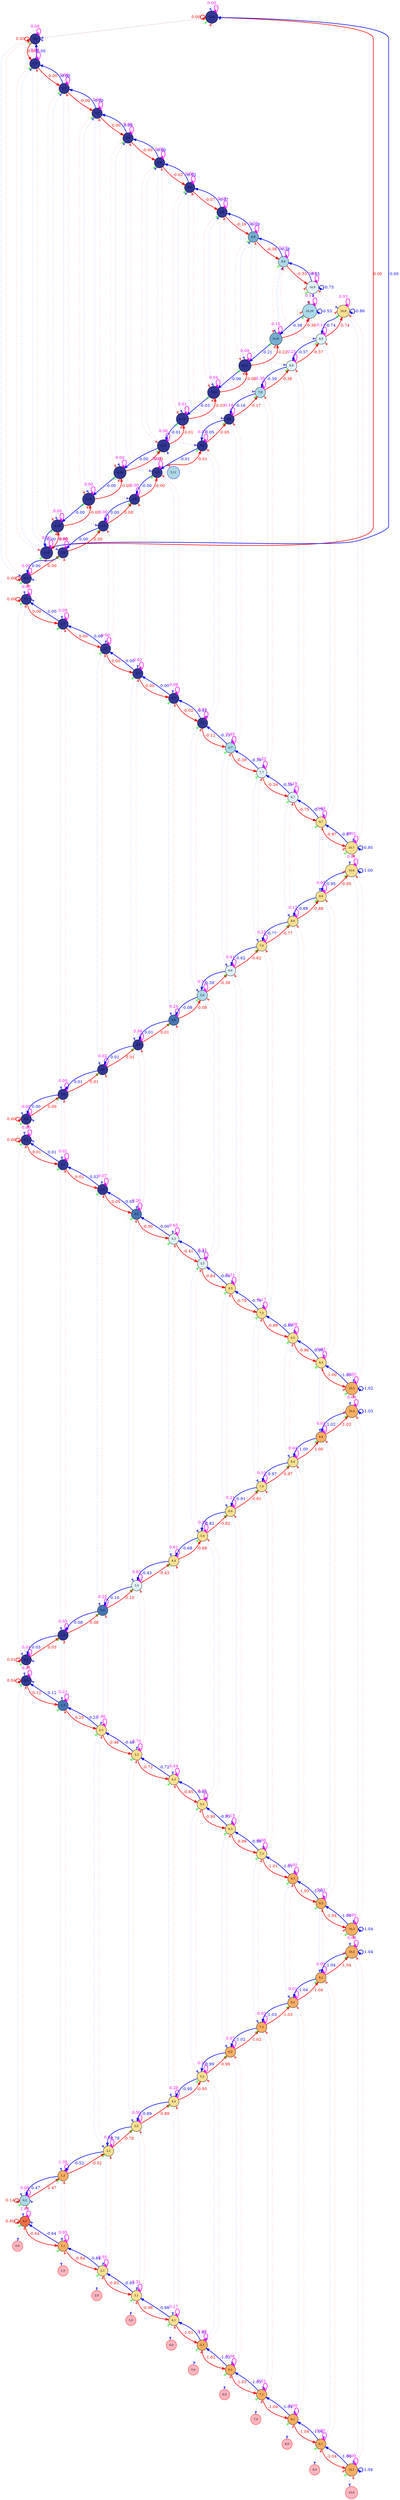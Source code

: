 digraph {
	splines=true
	"0,10" [label="0,10" color=black colorscheme=rdylbu10 fillcolor=10 fontsize=10 pos="0,10!" shape=circle style=filled]
	"0,9" [label="0,9" color=black colorscheme=rdylbu10 fillcolor=10 fontsize=10 pos="0,9!" shape=circle style=filled]
	"0,8" [label="0,8" color=black colorscheme=rdylbu10 fillcolor=10 fontsize=10 pos="0,8!" shape=circle style=filled]
	"0,7" [label="0,7" color=black colorscheme=rdylbu10 fillcolor=10 fontsize=10 pos="0,7!" shape=circle style=filled]
	"0,6" [label="0,6" color=black colorscheme=rdylbu10 fillcolor=10 fontsize=10 pos="0,6!" shape=circle style=filled]
	"0,5" [label="0,5" color=black colorscheme=rdylbu10 fillcolor=10 fontsize=10 pos="0,5!" shape=circle style=filled]
	"0,4" [label="0,4" color=black colorscheme=rdylbu10 fillcolor=10 fontsize=10 pos="0,4!" shape=circle style=filled]
	"0,3" [label="0,3" color=black colorscheme=rdylbu10 fillcolor=10 fontsize=10 pos="0,3!" shape=circle style=filled]
	"0,2" [label="0,2" color=black colorscheme=rdylbu10 fillcolor=7 fontsize=10 pos="0,2!" shape=circle style=filled]
	"0,1" [label="0,1" color=black colorscheme=rdylbu10 fillcolor=3 fontsize=10 pos="0,1!" shape=circle style=filled]
	"0,0" [label="0,0" color=red fillcolor=lightpink fontsize=10 pos="0,0!" shape=circle style=filled]
	"1,10" [label="1,10" color=black colorscheme=rdylbu10 fillcolor=10 fontsize=10 pos="1,10!" shape=circle style=filled]
	"1,9" [label="1,9" color=black colorscheme=rdylbu10 fillcolor=10 fontsize=10 pos="1,9!" shape=circle style=filled]
	"1,8" [label="1,8" color=black colorscheme=rdylbu10 fillcolor=10 fontsize=10 pos="1,8!" shape=circle style=filled]
	"1,7" [label="1,7" color=black colorscheme=rdylbu10 fillcolor=10 fontsize=10 pos="1,7!" shape=circle style=filled]
	"1,6" [label="1,6" color=black colorscheme=rdylbu10 fillcolor=10 fontsize=10 pos="1,6!" shape=circle style=filled]
	"1,5" [label="1,5" color=black colorscheme=rdylbu10 fillcolor=10 fontsize=10 pos="1,5!" shape=circle style=filled]
	"1,4" [label="1,4" color=black colorscheme=rdylbu10 fillcolor=10 fontsize=10 pos="1,4!" shape=circle style=filled]
	"1,3" [label="1,3" color=black colorscheme=rdylbu10 fillcolor=9 fontsize=10 pos="1,3!" shape=circle style=filled]
	"1,2" [label="1,2" color=black colorscheme=rdylbu10 fillcolor=4 fontsize=10 pos="1,2!" shape=circle style=filled]
	"1,1" [label="1,1" color=black colorscheme=rdylbu10 fillcolor=4 fontsize=10 pos="1,1!" shape=circle style=filled]
	"1,0" [label="1,0" color=red fillcolor=lightpink fontsize=10 pos="1,0!" shape=circle style=filled]
	"2,10" [label="2,10" color=black colorscheme=rdylbu10 fillcolor=10 fontsize=10 pos="2,10!" shape=circle style=filled]
	"2,9" [label="2,9" color=black colorscheme=rdylbu10 fillcolor=10 fontsize=10 pos="2,9!" shape=circle style=filled]
	"2,8" [label="2,8" color=black colorscheme=rdylbu10 fillcolor=10 fontsize=10 pos="2,8!" shape=circle style=filled]
	"2,7" [label="2,7" color=black colorscheme=rdylbu10 fillcolor=10 fontsize=10 pos="2,7!" shape=circle style=filled]
	"2,6" [label="2,6" color=black colorscheme=rdylbu10 fillcolor=10 fontsize=10 pos="2,6!" shape=circle style=filled]
	"2,5" [label="2,5" color=black colorscheme=rdylbu10 fillcolor=10 fontsize=10 pos="2,5!" shape=circle style=filled]
	"2,4" [label="2,4" color=black colorscheme=rdylbu10 fillcolor=9 fontsize=10 pos="2,4!" shape=circle style=filled]
	"2,3" [label="2,3" color=black colorscheme=rdylbu10 fillcolor=5 fontsize=10 pos="2,3!" shape=circle style=filled]
	"2,2" [label="2,2" color=black colorscheme=rdylbu10 fillcolor=5 fontsize=10 pos="2,2!" shape=circle style=filled]
	"2,1" [label="2,1" color=black colorscheme=rdylbu10 fillcolor=5 fontsize=10 pos="2,1!" shape=circle style=filled]
	"2,0" [label="2,0" color=red fillcolor=lightpink fontsize=10 pos="2,0!" shape=circle style=filled]
	"3,10" [label="3,10" color=black colorscheme=rdylbu10 fillcolor=10 fontsize=10 pos="3,10!" shape=circle style=filled]
	"3,9" [label="3,9" color=black colorscheme=rdylbu10 fillcolor=10 fontsize=10 pos="3,9!" shape=circle style=filled]
	"3,8" [label="3,8" color=black colorscheme=rdylbu10 fillcolor=10 fontsize=10 pos="3,8!" shape=circle style=filled]
	"3,7" [label="3,7" color=black colorscheme=rdylbu10 fillcolor=10 fontsize=10 pos="3,7!" shape=circle style=filled]
	"3,6" [label="3,6" color=black colorscheme=rdylbu10 fillcolor=10 fontsize=10 pos="3,6!" shape=circle style=filled]
	"3,5" [label="3,5" color=black colorscheme=rdylbu10 fillcolor=9 fontsize=10 pos="3,5!" shape=circle style=filled]
	"3,4" [label="3,4" color=black colorscheme=rdylbu10 fillcolor=6 fontsize=10 pos="3,4!" shape=circle style=filled]
	"3,3" [label="3,3" color=black colorscheme=rdylbu10 fillcolor=5 fontsize=10 pos="3,3!" shape=circle style=filled]
	"3,2" [label="3,2" color=black colorscheme=rdylbu10 fillcolor=5 fontsize=10 pos="3,2!" shape=circle style=filled]
	"3,1" [label="3,1" color=black colorscheme=rdylbu10 fillcolor=5 fontsize=10 pos="3,1!" shape=circle style=filled]
	"3,0" [label="3,0" color=red fillcolor=lightpink fontsize=10 pos="3,0!" shape=circle style=filled]
	"4,10" [label="4,10" color=black colorscheme=rdylbu10 fillcolor=10 fontsize=10 pos="4,10!" shape=circle style=filled]
	"4,9" [label="4,9" color=black colorscheme=rdylbu10 fillcolor=10 fontsize=10 pos="4,9!" shape=circle style=filled]
	"4,8" [label="4,8" color=black colorscheme=rdylbu10 fillcolor=10 fontsize=10 pos="4,8!" shape=circle style=filled]
	"4,7" [label="4,7" color=black colorscheme=rdylbu10 fillcolor=10 fontsize=10 pos="4,7!" shape=circle style=filled]
	"4,6" [label="4,6" color=black colorscheme=rdylbu10 fillcolor=9 fontsize=10 pos="4,6!" shape=circle style=filled]
	"4,5" [label="4,5" color=black colorscheme=rdylbu10 fillcolor=6 fontsize=10 pos="4,5!" shape=circle style=filled]
	"4,4" [label="4,4" color=black colorscheme=rdylbu10 fillcolor=5 fontsize=10 pos="4,4!" shape=circle style=filled]
	"4,3" [label="4,3" color=black colorscheme=rdylbu10 fillcolor=5 fontsize=10 pos="4,3!" shape=circle style=filled]
	"4,2" [label="4,2" color=black colorscheme=rdylbu10 fillcolor=5 fontsize=10 pos="4,2!" shape=circle style=filled]
	"4,1" [label="4,1" color=black colorscheme=rdylbu10 fillcolor=5 fontsize=10 pos="4,1!" shape=circle style=filled]
	"4,0" [label="4,0" color=red fillcolor=lightpink fontsize=10 pos="4,0!" shape=circle style=filled]
	"5,11" [label="5,11" color=blue fillcolor=lightblue fontsize=10 pos="5,11!" shape=circle style=filled]
	"5,10" [label="5,10" color=black colorscheme=rdylbu10 fillcolor=10 fontsize=10 pos="5,10!" shape=circle style=filled]
	"5,9" [label="5,9" color=black colorscheme=rdylbu10 fillcolor=10 fontsize=10 pos="5,9!" shape=circle style=filled]
	"5,8" [label="5,8" color=black colorscheme=rdylbu10 fillcolor=10 fontsize=10 pos="5,8!" shape=circle style=filled]
	"5,7" [label="5,7" color=black colorscheme=rdylbu10 fillcolor=10 fontsize=10 pos="5,7!" shape=circle style=filled]
	"5,6" [label="5,6" color=black colorscheme=rdylbu10 fillcolor=7 fontsize=10 pos="5,6!" shape=circle style=filled]
	"5,5" [label="5,5" color=black colorscheme=rdylbu10 fillcolor=6 fontsize=10 pos="5,5!" shape=circle style=filled]
	"5,4" [label="5,4" color=black colorscheme=rdylbu10 fillcolor=5 fontsize=10 pos="5,4!" shape=circle style=filled]
	"5,3" [label="5,3" color=black colorscheme=rdylbu10 fillcolor=5 fontsize=10 pos="5,3!" shape=circle style=filled]
	"5,2" [label="5,2" color=black colorscheme=rdylbu10 fillcolor=5 fontsize=10 pos="5,2!" shape=circle style=filled]
	"5,1" [label="5,1" color=black colorscheme=rdylbu10 fillcolor=4 fontsize=10 pos="5,1!" shape=circle style=filled]
	"5,0" [label="5,0" color=red fillcolor=lightpink fontsize=10 pos="5,0!" shape=circle style=filled]
	"6,10" [label="6,10" color=black colorscheme=rdylbu10 fillcolor=10 fontsize=10 pos="6,10!" shape=circle style=filled]
	"6,9" [label="6,9" color=black colorscheme=rdylbu10 fillcolor=10 fontsize=10 pos="6,9!" shape=circle style=filled]
	"6,8" [label="6,8" color=black colorscheme=rdylbu10 fillcolor=10 fontsize=10 pos="6,8!" shape=circle style=filled]
	"6,7" [label="6,7" color=black colorscheme=rdylbu10 fillcolor=7 fontsize=10 pos="6,7!" shape=circle style=filled]
	"6,6" [label="6,6" color=black colorscheme=rdylbu10 fillcolor=6 fontsize=10 pos="6,6!" shape=circle style=filled]
	"6,5" [label="6,5" color=black colorscheme=rdylbu10 fillcolor=5 fontsize=10 pos="6,5!" shape=circle style=filled]
	"6,4" [label="6,4" color=black colorscheme=rdylbu10 fillcolor=5 fontsize=10 pos="6,4!" shape=circle style=filled]
	"6,3" [label="6,3" color=black colorscheme=rdylbu10 fillcolor=5 fontsize=10 pos="6,3!" shape=circle style=filled]
	"6,2" [label="6,2" color=black colorscheme=rdylbu10 fillcolor=4 fontsize=10 pos="6,2!" shape=circle style=filled]
	"6,1" [label="6,1" color=black colorscheme=rdylbu10 fillcolor=4 fontsize=10 pos="6,1!" shape=circle style=filled]
	"6,0" [label="6,0" color=red fillcolor=lightpink fontsize=10 pos="6,0!" shape=circle style=filled]
	"7,10" [label="7,10" color=black colorscheme=rdylbu10 fillcolor=10 fontsize=10 pos="7,10!" shape=circle style=filled]
	"7,9" [label="7,9" color=black colorscheme=rdylbu10 fillcolor=10 fontsize=10 pos="7,9!" shape=circle style=filled]
	"7,8" [label="7,8" color=black colorscheme=rdylbu10 fillcolor=7 fontsize=10 pos="7,8!" shape=circle style=filled]
	"7,7" [label="7,7" color=black colorscheme=rdylbu10 fillcolor=6 fontsize=10 pos="7,7!" shape=circle style=filled]
	"7,6" [label="7,6" color=black colorscheme=rdylbu10 fillcolor=5 fontsize=10 pos="7,6!" shape=circle style=filled]
	"7,5" [label="7,5" color=black colorscheme=rdylbu10 fillcolor=5 fontsize=10 pos="7,5!" shape=circle style=filled]
	"7,4" [label="7,4" color=black colorscheme=rdylbu10 fillcolor=5 fontsize=10 pos="7,4!" shape=circle style=filled]
	"7,3" [label="7,3" color=black colorscheme=rdylbu10 fillcolor=5 fontsize=10 pos="7,3!" shape=circle style=filled]
	"7,2" [label="7,2" color=black colorscheme=rdylbu10 fillcolor=4 fontsize=10 pos="7,2!" shape=circle style=filled]
	"7,1" [label="7,1" color=black colorscheme=rdylbu10 fillcolor=4 fontsize=10 pos="7,1!" shape=circle style=filled]
	"7,0" [label="7,0" color=red fillcolor=lightpink fontsize=10 pos="7,0!" shape=circle style=filled]
	"8,10" [label="8,10" color=black colorscheme=rdylbu10 fillcolor=10 fontsize=10 pos="8,10!" shape=circle style=filled]
	"8,9" [label="8,9" color=black colorscheme=rdylbu10 fillcolor=8 fontsize=10 pos="8,9!" shape=circle style=filled]
	"8,8" [label="8,8" color=black colorscheme=rdylbu10 fillcolor=6 fontsize=10 pos="8,8!" shape=circle style=filled]
	"8,7" [label="8,7" color=black colorscheme=rdylbu10 fillcolor=6 fontsize=10 pos="8,7!" shape=circle style=filled]
	"8,6" [label="8,6" color=black colorscheme=rdylbu10 fillcolor=5 fontsize=10 pos="8,6!" shape=circle style=filled]
	"8,5" [label="8,5" color=black colorscheme=rdylbu10 fillcolor=5 fontsize=10 pos="8,5!" shape=circle style=filled]
	"8,4" [label="8,4" color=black colorscheme=rdylbu10 fillcolor=5 fontsize=10 pos="8,4!" shape=circle style=filled]
	"8,3" [label="8,3" color=black colorscheme=rdylbu10 fillcolor=4 fontsize=10 pos="8,3!" shape=circle style=filled]
	"8,2" [label="8,2" color=black colorscheme=rdylbu10 fillcolor=4 fontsize=10 pos="8,2!" shape=circle style=filled]
	"8,1" [label="8,1" color=black colorscheme=rdylbu10 fillcolor=4 fontsize=10 pos="8,1!" shape=circle style=filled]
	"8,0" [label="8,0" color=red fillcolor=lightpink fontsize=10 pos="8,0!" shape=circle style=filled]
	"9,10" [label="9,10" color=black colorscheme=rdylbu10 fillcolor=8 fontsize=10 pos="9,10!" shape=circle style=filled]
	"9,9" [label="9,9" color=black colorscheme=rdylbu10 fillcolor=7 fontsize=10 pos="9,9!" shape=circle style=filled]
	"9,8" [label="9,8" color=black colorscheme=rdylbu10 fillcolor=6 fontsize=10 pos="9,8!" shape=circle style=filled]
	"9,7" [label="9,7" color=black colorscheme=rdylbu10 fillcolor=5 fontsize=10 pos="9,7!" shape=circle style=filled]
	"9,6" [label="9,6" color=black colorscheme=rdylbu10 fillcolor=5 fontsize=10 pos="9,6!" shape=circle style=filled]
	"9,5" [label="9,5" color=black colorscheme=rdylbu10 fillcolor=5 fontsize=10 pos="9,5!" shape=circle style=filled]
	"9,4" [label="9,4" color=black colorscheme=rdylbu10 fillcolor=4 fontsize=10 pos="9,4!" shape=circle style=filled]
	"9,3" [label="9,3" color=black colorscheme=rdylbu10 fillcolor=4 fontsize=10 pos="9,3!" shape=circle style=filled]
	"9,2" [label="9,2" color=black colorscheme=rdylbu10 fillcolor=4 fontsize=10 pos="9,2!" shape=circle style=filled]
	"9,1" [label="9,1" color=black colorscheme=rdylbu10 fillcolor=4 fontsize=10 pos="9,1!" shape=circle style=filled]
	"9,0" [label="9,0" color=red fillcolor=lightpink fontsize=10 pos="9,0!" shape=circle style=filled]
	"10,10" [label="10,10" color=black colorscheme=rdylbu10 fillcolor=7 fontsize=10 pos="10,10!" shape=circle style=filled]
	"10,9" [label="10,9" color=black colorscheme=rdylbu10 fillcolor=6 fontsize=10 pos="10,9!" shape=circle style=filled]
	"10,8" [label="10,8" color=black colorscheme=rdylbu10 fillcolor=5 fontsize=10 pos="10,8!" shape=circle style=filled]
	"10,7" [label="10,7" color=black colorscheme=rdylbu10 fillcolor=5 fontsize=10 pos="10,7!" shape=circle style=filled]
	"10,6" [label="10,6" color=black colorscheme=rdylbu10 fillcolor=5 fontsize=10 pos="10,6!" shape=circle style=filled]
	"10,5" [label="10,5" color=black colorscheme=rdylbu10 fillcolor=4 fontsize=10 pos="10,5!" shape=circle style=filled]
	"10,4" [label="10,4" color=black colorscheme=rdylbu10 fillcolor=4 fontsize=10 pos="10,4!" shape=circle style=filled]
	"10,3" [label="10,3" color=black colorscheme=rdylbu10 fillcolor=4 fontsize=10 pos="10,3!" shape=circle style=filled]
	"10,2" [label="10,2" color=black colorscheme=rdylbu10 fillcolor=4 fontsize=10 pos="10,2!" shape=circle style=filled]
	"10,1" [label="10,1" color=black colorscheme=rdylbu10 fillcolor=4 fontsize=10 pos="10,1!" shape=circle style=filled]
	"10,0" [label="10,0" color=red fillcolor=lightpink fontsize=10 pos="10,0!" shape=circle style=filled]
	"0,10" -> "0,10" [label=0.00 color="#ff00ff" fontcolor="#ff00ff" headport=ne penwidth=2 style=solid tailport=ne]
	"0,10" -> "0,10" [label="" color="#00ff0099" fontcolor="#00ff0099" headport=sw style=dotted tailport=sw]
	"0,10" -> "0,9" [label="" color="#0000ff99" fontcolor="#0000ff99" style=dotted]
	"0,10" -> "1,10" [label=0.00 color="#ff0000" fontcolor="#ff0000" penwidth=2 style=solid]
	"0,10" -> "0,10" [label="" color="#ff000099" fontcolor="#ff000099" headport=s style=dotted tailport=s]
	"0,10" -> "0,10" [label="" color="#0000ff99" fontcolor="#0000ff99" headport=n style=dotted tailport=n]
	"0,10" -> "0,10" [label="" color="#0000ff99" fontcolor="#0000ff99" headport=e style=dotted tailport=e]
	"0,10" -> "0,10" [label=0.00 color="#ff0000" fontcolor="#ff0000" headport=w penwidth=2 style=solid tailport=w]
	"0,9" -> "0,10" [label="" color="#ff000099" fontcolor="#ff000099" style=dotted]
	"0,9" -> "0,9" [label=0.00 color="#ff00ff" fontcolor="#ff00ff" headport=ne penwidth=2 style=solid tailport=ne]
	"0,9" -> "0,9" [label="" color="#00ff0099" fontcolor="#00ff0099" headport=sw style=dotted tailport=sw]
	"0,9" -> "0,8" [label="" color="#0000ff99" fontcolor="#0000ff99" style=dotted]
	"0,9" -> "1,9" [label=0.00 color="#ff0000" fontcolor="#ff0000" penwidth=2 style=solid]
	"0,9" -> "0,9" [label="" color="#0000ff99" fontcolor="#0000ff99" headport=e style=dotted tailport=e]
	"0,9" -> "0,9" [label=0.00 color="#ff0000" fontcolor="#ff0000" headport=w penwidth=2 style=solid tailport=w]
	"0,8" -> "0,9" [label="" color="#ff000099" fontcolor="#ff000099" style=dotted]
	"0,8" -> "0,8" [label=0.00 color="#ff00ff" fontcolor="#ff00ff" headport=ne penwidth=2 style=solid tailport=ne]
	"0,8" -> "0,8" [label="" color="#00ff0099" fontcolor="#00ff0099" headport=sw style=dotted tailport=sw]
	"0,8" -> "0,7" [label="" color="#0000ff99" fontcolor="#0000ff99" style=dotted]
	"0,8" -> "1,8" [label=0.00 color="#ff0000" fontcolor="#ff0000" penwidth=2 style=solid]
	"0,8" -> "0,8" [label="" color="#0000ff99" fontcolor="#0000ff99" headport=e style=dotted tailport=e]
	"0,8" -> "0,8" [label=0.00 color="#ff0000" fontcolor="#ff0000" headport=w penwidth=2 style=solid tailport=w]
	"0,7" -> "0,8" [label="" color="#ff000099" fontcolor="#ff000099" style=dotted]
	"0,7" -> "0,7" [label=0.00 color="#ff00ff" fontcolor="#ff00ff" headport=ne penwidth=2 style=solid tailport=ne]
	"0,7" -> "0,7" [label="" color="#00ff0099" fontcolor="#00ff0099" headport=sw style=dotted tailport=sw]
	"0,7" -> "0,6" [label="" color="#0000ff99" fontcolor="#0000ff99" style=dotted]
	"0,7" -> "1,7" [label=0.00 color="#ff0000" fontcolor="#ff0000" penwidth=2 style=solid]
	"0,7" -> "0,7" [label="" color="#0000ff99" fontcolor="#0000ff99" headport=e style=dotted tailport=e]
	"0,7" -> "0,7" [label=0.00 color="#ff0000" fontcolor="#ff0000" headport=w penwidth=2 style=solid tailport=w]
	"0,6" -> "0,7" [label="" color="#ff000099" fontcolor="#ff000099" style=dotted]
	"0,6" -> "0,6" [label=0.00 color="#ff00ff" fontcolor="#ff00ff" headport=ne penwidth=2 style=solid tailport=ne]
	"0,6" -> "0,6" [label="" color="#00ff0099" fontcolor="#00ff0099" headport=sw style=dotted tailport=sw]
	"0,6" -> "0,5" [label="" color="#0000ff99" fontcolor="#0000ff99" style=dotted]
	"0,6" -> "1,6" [label=0.00 color="#ff0000" fontcolor="#ff0000" penwidth=2 style=solid]
	"0,6" -> "0,6" [label="" color="#0000ff99" fontcolor="#0000ff99" headport=e style=dotted tailport=e]
	"0,6" -> "0,6" [label=0.00 color="#ff0000" fontcolor="#ff0000" headport=w penwidth=2 style=solid tailport=w]
	"0,5" -> "0,6" [label="" color="#ff000099" fontcolor="#ff000099" style=dotted]
	"0,5" -> "0,5" [label=0.00 color="#ff00ff" fontcolor="#ff00ff" headport=ne penwidth=2 style=solid tailport=ne]
	"0,5" -> "0,5" [label="" color="#00ff0099" fontcolor="#00ff0099" headport=sw style=dotted tailport=sw]
	"0,5" -> "0,4" [label="" color="#0000ff99" fontcolor="#0000ff99" style=dotted]
	"0,5" -> "1,5" [label=0.01 color="#ff0000" fontcolor="#ff0000" penwidth=2 style=solid]
	"0,5" -> "0,5" [label="" color="#0000ff99" fontcolor="#0000ff99" headport=e style=dotted tailport=e]
	"0,5" -> "0,5" [label=0.00 color="#ff0000" fontcolor="#ff0000" headport=w penwidth=2 style=solid tailport=w]
	"0,4" -> "0,5" [label="" color="#ff000099" fontcolor="#ff000099" style=dotted]
	"0,4" -> "0,4" [label=0.01 color="#ff00ff" fontcolor="#ff00ff" headport=ne penwidth=2 style=solid tailport=ne]
	"0,4" -> "0,4" [label="" color="#00ff0099" fontcolor="#00ff0099" headport=sw style=dotted tailport=sw]
	"0,4" -> "0,3" [label="" color="#0000ff99" fontcolor="#0000ff99" style=dotted]
	"0,4" -> "1,4" [label=0.03 color="#ff0000" fontcolor="#ff0000" penwidth=2 style=solid]
	"0,4" -> "0,4" [label="" color="#0000ff99" fontcolor="#0000ff99" headport=e style=dotted tailport=e]
	"0,4" -> "0,4" [label=0.01 color="#ff0000" fontcolor="#ff0000" headport=w penwidth=2 style=solid tailport=w]
	"0,3" -> "0,4" [label="" color="#ff000099" fontcolor="#ff000099" style=dotted]
	"0,3" -> "0,3" [label=0.02 color="#ff00ff" fontcolor="#ff00ff" headport=ne penwidth=2 style=solid tailport=ne]
	"0,3" -> "0,3" [label="" color="#00ff0099" fontcolor="#00ff0099" headport=sw style=dotted tailport=sw]
	"0,3" -> "0,2" [label="" color="#0000ff99" fontcolor="#0000ff99" style=dotted]
	"0,3" -> "1,3" [label=0.12 color="#ff0000" fontcolor="#ff0000" penwidth=2 style=solid]
	"0,3" -> "0,3" [label="" color="#0000ff99" fontcolor="#0000ff99" headport=e style=dotted tailport=e]
	"0,3" -> "0,3" [label=0.04 color="#ff0000" fontcolor="#ff0000" headport=w penwidth=2 style=solid tailport=w]
	"0,2" -> "0,3" [label="" color="#ff000099" fontcolor="#ff000099" style=dotted]
	"0,2" -> "0,2" [label=0.09 color="#ff00ff" fontcolor="#ff00ff" headport=ne penwidth=2 style=solid tailport=ne]
	"0,2" -> "0,2" [label="" color="#00ff0099" fontcolor="#00ff0099" headport=sw style=dotted tailport=sw]
	"0,2" -> "0,1" [label="" color="#0000ff99" fontcolor="#0000ff99" style=dotted]
	"0,2" -> "1,2" [label=0.47 color="#ff0000" fontcolor="#ff0000" penwidth=2 style=solid]
	"0,2" -> "0,2" [label="" color="#0000ff99" fontcolor="#0000ff99" headport=e style=dotted tailport=e]
	"0,2" -> "0,2" [label=0.14 color="#ff0000" fontcolor="#ff0000" headport=w penwidth=2 style=solid tailport=w]
	"0,1" -> "0,2" [label="" color="#ff000099" fontcolor="#ff000099" style=dotted]
	"0,1" -> "0,1" [label=1.84 color="#ff00ff" fontcolor="#ff00ff" headport=ne penwidth=2 style=solid tailport=ne]
	"0,1" -> "0,1" [label="" color="#00ff0099" fontcolor="#00ff0099" headport=sw style=dotted tailport=sw]
	"0,1" -> "0,0" [label="" color="#0000ff99" fontcolor="#0000ff99" style=dotted]
	"0,1" -> "1,1" [label=-0.64 color="#ff0000" fontcolor="#ff0000" penwidth=2 style=solid]
	"0,1" -> "0,1" [label="" color="#0000ff99" fontcolor="#0000ff99" headport=e style=dotted tailport=e]
	"0,1" -> "0,1" [label=0.80 color="#ff0000" fontcolor="#ff0000" headport=w penwidth=2 style=solid tailport=w]
	"0,0" -> "0,1" [label="" color="#ff000099" fontcolor="#ff000099" style=dotted]
	"1,10" -> "0,10" [label=-0.00 color="#0000ff" fontcolor="#0000ff" penwidth=2 style=solid]
	"1,10" -> "1,10" [label=0.00 color="#ff00ff" fontcolor="#ff00ff" headport=ne penwidth=2 style=solid tailport=ne]
	"1,10" -> "1,10" [label="" color="#00ff0099" fontcolor="#00ff0099" headport=sw style=dotted tailport=sw]
	"1,10" -> "1,9" [label="" color="#0000ff99" fontcolor="#0000ff99" style=dotted]
	"1,10" -> "2,10" [label=-0.00 color="#ff0000" fontcolor="#ff0000" penwidth=2 style=solid]
	"1,10" -> "1,10" [label="" color="#ff000099" fontcolor="#ff000099" headport=s style=dotted tailport=s]
	"1,10" -> "1,10" [label="" color="#0000ff99" fontcolor="#0000ff99" headport=n style=dotted tailport=n]
	"1,9" -> "0,9" [label=0.00 color="#0000ff" fontcolor="#0000ff" penwidth=2 style=solid]
	"1,9" -> "1,10" [label="" color="#ff000099" fontcolor="#ff000099" style=dotted]
	"1,9" -> "1,9" [label=0.00 color="#ff00ff" fontcolor="#ff00ff" headport=ne penwidth=2 style=solid tailport=ne]
	"1,9" -> "1,9" [label="" color="#00ff0099" fontcolor="#00ff0099" headport=sw style=dotted tailport=sw]
	"1,9" -> "1,8" [label="" color="#0000ff99" fontcolor="#0000ff99" style=dotted]
	"1,9" -> "2,9" [label=0.00 color="#ff0000" fontcolor="#ff0000" penwidth=2 style=solid]
	"1,8" -> "0,8" [label=0.00 color="#0000ff" fontcolor="#0000ff" penwidth=2 style=solid]
	"1,8" -> "1,9" [label="" color="#ff000099" fontcolor="#ff000099" style=dotted]
	"1,8" -> "1,8" [label=0.00 color="#ff00ff" fontcolor="#ff00ff" headport=ne penwidth=2 style=solid tailport=ne]
	"1,8" -> "1,8" [label="" color="#00ff0099" fontcolor="#00ff0099" headport=sw style=dotted tailport=sw]
	"1,8" -> "1,7" [label="" color="#0000ff99" fontcolor="#0000ff99" style=dotted]
	"1,8" -> "2,8" [label=0.00 color="#ff0000" fontcolor="#ff0000" penwidth=2 style=solid]
	"1,7" -> "0,7" [label=0.00 color="#0000ff" fontcolor="#0000ff" penwidth=2 style=solid]
	"1,7" -> "1,8" [label="" color="#ff000099" fontcolor="#ff000099" style=dotted]
	"1,7" -> "1,7" [label=0.00 color="#ff00ff" fontcolor="#ff00ff" headport=ne penwidth=2 style=solid tailport=ne]
	"1,7" -> "1,7" [label="" color="#00ff0099" fontcolor="#00ff0099" headport=sw style=dotted tailport=sw]
	"1,7" -> "1,6" [label="" color="#0000ff99" fontcolor="#0000ff99" style=dotted]
	"1,7" -> "2,7" [label=0.00 color="#ff0000" fontcolor="#ff0000" penwidth=2 style=solid]
	"1,6" -> "0,6" [label=0.00 color="#0000ff" fontcolor="#0000ff" penwidth=2 style=solid]
	"1,6" -> "1,7" [label="" color="#ff000099" fontcolor="#ff000099" style=dotted]
	"1,6" -> "1,6" [label=0.00 color="#ff00ff" fontcolor="#ff00ff" headport=ne penwidth=2 style=solid tailport=ne]
	"1,6" -> "1,6" [label="" color="#00ff0099" fontcolor="#00ff0099" headport=sw style=dotted tailport=sw]
	"1,6" -> "1,5" [label="" color="#0000ff99" fontcolor="#0000ff99" style=dotted]
	"1,6" -> "2,6" [label=0.01 color="#ff0000" fontcolor="#ff0000" penwidth=2 style=solid]
	"1,5" -> "0,5" [label=0.01 color="#0000ff" fontcolor="#0000ff" penwidth=2 style=solid]
	"1,5" -> "1,6" [label="" color="#ff000099" fontcolor="#ff000099" style=dotted]
	"1,5" -> "1,5" [label=0.01 color="#ff00ff" fontcolor="#ff00ff" headport=ne penwidth=2 style=solid tailport=ne]
	"1,5" -> "1,5" [label="" color="#00ff0099" fontcolor="#00ff0099" headport=sw style=dotted tailport=sw]
	"1,5" -> "1,4" [label="" color="#0000ff99" fontcolor="#0000ff99" style=dotted]
	"1,5" -> "2,5" [label=0.02 color="#ff0000" fontcolor="#ff0000" penwidth=2 style=solid]
	"1,4" -> "0,4" [label=0.03 color="#0000ff" fontcolor="#0000ff" penwidth=2 style=solid]
	"1,4" -> "1,5" [label="" color="#ff000099" fontcolor="#ff000099" style=dotted]
	"1,4" -> "1,4" [label=0.05 color="#ff00ff" fontcolor="#ff00ff" headport=ne penwidth=2 style=solid tailport=ne]
	"1,4" -> "1,4" [label="" color="#00ff0099" fontcolor="#00ff0099" headport=sw style=dotted tailport=sw]
	"1,4" -> "1,3" [label="" color="#0000ff99" fontcolor="#0000ff99" style=dotted]
	"1,4" -> "2,4" [label=0.08 color="#ff0000" fontcolor="#ff0000" penwidth=2 style=solid]
	"1,3" -> "0,3" [label=0.12 color="#0000ff" fontcolor="#0000ff" penwidth=2 style=solid]
	"1,3" -> "1,4" [label="" color="#ff000099" fontcolor="#ff000099" style=dotted]
	"1,3" -> "1,3" [label=0.21 color="#ff00ff" fontcolor="#ff00ff" headport=ne penwidth=2 style=solid tailport=ne]
	"1,3" -> "1,3" [label="" color="#00ff0099" fontcolor="#00ff0099" headport=sw style=dotted tailport=sw]
	"1,3" -> "1,2" [label="" color="#0000ff99" fontcolor="#0000ff99" style=dotted]
	"1,3" -> "2,3" [label=0.25 color="#ff0000" fontcolor="#ff0000" penwidth=2 style=solid]
	"1,2" -> "0,2" [label=0.47 color="#0000ff" fontcolor="#0000ff" penwidth=2 style=solid]
	"1,2" -> "1,3" [label="" color="#ff000099" fontcolor="#ff000099" style=dotted]
	"1,2" -> "1,2" [label=1.38 color="#ff00ff" fontcolor="#ff00ff" headport=ne penwidth=2 style=solid tailport=ne]
	"1,2" -> "1,2" [label="" color="#00ff0099" fontcolor="#00ff0099" headport=sw style=dotted tailport=sw]
	"1,2" -> "1,1" [label="" color="#0000ff99" fontcolor="#0000ff99" style=dotted]
	"1,2" -> "2,2" [label=-0.52 color="#ff0000" fontcolor="#ff0000" penwidth=2 style=solid]
	"1,1" -> "0,1" [label=-0.64 color="#0000ff" fontcolor="#0000ff" penwidth=2 style=solid]
	"1,1" -> "1,2" [label="" color="#ff000099" fontcolor="#ff000099" style=dotted]
	"1,1" -> "1,1" [label=0.95 color="#ff00ff" fontcolor="#ff00ff" headport=ne penwidth=2 style=solid tailport=ne]
	"1,1" -> "1,1" [label="" color="#00ff0099" fontcolor="#00ff0099" headport=sw style=dotted tailport=sw]
	"1,1" -> "1,0" [label="" color="#0000ff99" fontcolor="#0000ff99" style=dotted]
	"1,1" -> "2,1" [label=-0.84 color="#ff0000" fontcolor="#ff0000" penwidth=2 style=solid]
	"1,0" -> "1,1" [label="" color="#ff000099" fontcolor="#ff000099" style=dotted]
	"2,10" -> "1,10" [label=-0.00 color="#0000ff" fontcolor="#0000ff" penwidth=2 style=solid]
	"2,10" -> "2,10" [label=0.00 color="#ff00ff" fontcolor="#ff00ff" headport=ne penwidth=2 style=solid tailport=ne]
	"2,10" -> "2,10" [label="" color="#00ff0099" fontcolor="#00ff0099" headport=sw style=dotted tailport=sw]
	"2,10" -> "2,9" [label="" color="#0000ff99" fontcolor="#0000ff99" style=dotted]
	"2,10" -> "3,10" [label=-0.00 color="#ff0000" fontcolor="#ff0000" penwidth=2 style=solid]
	"2,10" -> "2,10" [label="" color="#ff000099" fontcolor="#ff000099" headport=s style=dotted tailport=s]
	"2,10" -> "2,10" [label="" color="#0000ff99" fontcolor="#0000ff99" headport=n style=dotted tailport=n]
	"2,9" -> "1,9" [label=-0.00 color="#0000ff" fontcolor="#0000ff" penwidth=2 style=solid]
	"2,9" -> "2,10" [label="" color="#ff000099" fontcolor="#ff000099" style=dotted]
	"2,9" -> "2,9" [label=0.00 color="#ff00ff" fontcolor="#ff00ff" headport=ne penwidth=2 style=solid tailport=ne]
	"2,9" -> "2,9" [label="" color="#00ff0099" fontcolor="#00ff0099" headport=sw style=dotted tailport=sw]
	"2,9" -> "2,8" [label="" color="#0000ff99" fontcolor="#0000ff99" style=dotted]
	"2,9" -> "3,9" [label=-0.00 color="#ff0000" fontcolor="#ff0000" penwidth=2 style=solid]
	"2,8" -> "1,8" [label=0.00 color="#0000ff" fontcolor="#0000ff" penwidth=2 style=solid]
	"2,8" -> "2,9" [label="" color="#ff000099" fontcolor="#ff000099" style=dotted]
	"2,8" -> "2,8" [label=0.00 color="#ff00ff" fontcolor="#ff00ff" headport=ne penwidth=2 style=solid tailport=ne]
	"2,8" -> "2,8" [label="" color="#00ff0099" fontcolor="#00ff0099" headport=sw style=dotted tailport=sw]
	"2,8" -> "2,7" [label="" color="#0000ff99" fontcolor="#0000ff99" style=dotted]
	"2,8" -> "3,8" [label=0.00 color="#ff0000" fontcolor="#ff0000" penwidth=2 style=solid]
	"2,7" -> "1,7" [label=0.00 color="#0000ff" fontcolor="#0000ff" penwidth=2 style=solid]
	"2,7" -> "2,8" [label="" color="#ff000099" fontcolor="#ff000099" style=dotted]
	"2,7" -> "2,7" [label=0.00 color="#ff00ff" fontcolor="#ff00ff" headport=ne penwidth=2 style=solid tailport=ne]
	"2,7" -> "2,7" [label="" color="#00ff0099" fontcolor="#00ff0099" headport=sw style=dotted tailport=sw]
	"2,7" -> "2,6" [label="" color="#0000ff99" fontcolor="#0000ff99" style=dotted]
	"2,7" -> "3,7" [label=0.00 color="#ff0000" fontcolor="#ff0000" penwidth=2 style=solid]
	"2,6" -> "1,6" [label=0.01 color="#0000ff" fontcolor="#0000ff" penwidth=2 style=solid]
	"2,6" -> "2,7" [label="" color="#ff000099" fontcolor="#ff000099" style=dotted]
	"2,6" -> "2,6" [label=0.02 color="#ff00ff" fontcolor="#ff00ff" headport=ne penwidth=2 style=solid tailport=ne]
	"2,6" -> "2,6" [label="" color="#00ff0099" fontcolor="#00ff0099" headport=sw style=dotted tailport=sw]
	"2,6" -> "2,5" [label="" color="#0000ff99" fontcolor="#0000ff99" style=dotted]
	"2,6" -> "3,6" [label=0.01 color="#ff0000" fontcolor="#ff0000" penwidth=2 style=solid]
	"2,5" -> "1,5" [label=0.02 color="#0000ff" fontcolor="#0000ff" penwidth=2 style=solid]
	"2,5" -> "2,6" [label="" color="#ff000099" fontcolor="#ff000099" style=dotted]
	"2,5" -> "2,5" [label=0.07 color="#ff00ff" fontcolor="#ff00ff" headport=ne penwidth=2 style=solid tailport=ne]
	"2,5" -> "2,5" [label="" color="#00ff0099" fontcolor="#00ff0099" headport=sw style=dotted tailport=sw]
	"2,5" -> "2,4" [label="" color="#0000ff99" fontcolor="#0000ff99" style=dotted]
	"2,5" -> "3,5" [label=0.05 color="#ff0000" fontcolor="#ff0000" penwidth=2 style=solid]
	"2,4" -> "1,4" [label=0.08 color="#0000ff" fontcolor="#0000ff" penwidth=2 style=solid]
	"2,4" -> "2,5" [label="" color="#ff000099" fontcolor="#ff000099" style=dotted]
	"2,4" -> "2,4" [label=0.25 color="#ff00ff" fontcolor="#ff00ff" headport=ne penwidth=2 style=solid tailport=ne]
	"2,4" -> "2,4" [label="" color="#00ff0099" fontcolor="#00ff0099" headport=sw style=dotted tailport=sw]
	"2,4" -> "2,3" [label="" color="#0000ff99" fontcolor="#0000ff99" style=dotted]
	"2,4" -> "3,4" [label=0.10 color="#ff0000" fontcolor="#ff0000" penwidth=2 style=solid]
	"2,3" -> "1,3" [label=0.25 color="#0000ff" fontcolor="#0000ff" penwidth=2 style=solid]
	"2,3" -> "2,4" [label="" color="#ff000099" fontcolor="#ff000099" style=dotted]
	"2,3" -> "2,3" [label=1.06 color="#ff00ff" fontcolor="#ff00ff" headport=ne penwidth=2 style=solid tailport=ne]
	"2,3" -> "2,3" [label="" color="#00ff0099" fontcolor="#00ff0099" headport=sw style=dotted tailport=sw]
	"2,3" -> "2,2" [label="" color="#0000ff99" fontcolor="#0000ff99" style=dotted]
	"2,3" -> "3,3" [label=-0.46 color="#ff0000" fontcolor="#ff0000" penwidth=2 style=solid]
	"2,2" -> "1,2" [label=-0.52 color="#0000ff" fontcolor="#0000ff" penwidth=2 style=solid]
	"2,2" -> "2,3" [label="" color="#ff000099" fontcolor="#ff000099" style=dotted]
	"2,2" -> "2,2" [label=0.84 color="#ff00ff" fontcolor="#ff00ff" headport=ne penwidth=2 style=solid tailport=ne]
	"2,2" -> "2,2" [label="" color="#00ff0099" fontcolor="#00ff0099" headport=sw style=dotted tailport=sw]
	"2,2" -> "2,1" [label="" color="#0000ff99" fontcolor="#0000ff99" style=dotted]
	"2,2" -> "3,2" [label=-0.78 color="#ff0000" fontcolor="#ff0000" penwidth=2 style=solid]
	"2,1" -> "1,1" [label=-0.84 color="#0000ff" fontcolor="#0000ff" penwidth=2 style=solid]
	"2,1" -> "2,2" [label="" color="#ff000099" fontcolor="#ff000099" style=dotted]
	"2,1" -> "2,1" [label=0.55 color="#ff00ff" fontcolor="#ff00ff" headport=ne penwidth=2 style=solid tailport=ne]
	"2,1" -> "2,1" [label="" color="#00ff0099" fontcolor="#00ff0099" headport=sw style=dotted tailport=sw]
	"2,1" -> "2,0" [label="" color="#0000ff99" fontcolor="#0000ff99" style=dotted]
	"2,1" -> "3,1" [label=-0.93 color="#ff0000" fontcolor="#ff0000" penwidth=2 style=solid]
	"2,0" -> "2,1" [label="" color="#ff000099" fontcolor="#ff000099" style=dotted]
	"3,10" -> "2,10" [label=-0.00 color="#0000ff" fontcolor="#0000ff" penwidth=2 style=solid]
	"3,10" -> "3,10" [label=0.00 color="#ff00ff" fontcolor="#ff00ff" headport=ne penwidth=2 style=solid tailport=ne]
	"3,10" -> "3,10" [label="" color="#00ff0099" fontcolor="#00ff0099" headport=sw style=dotted tailport=sw]
	"3,10" -> "3,9" [label="" color="#0000ff99" fontcolor="#0000ff99" style=dotted]
	"3,10" -> "4,10" [label=-0.00 color="#ff0000" fontcolor="#ff0000" penwidth=2 style=solid]
	"3,10" -> "3,10" [label="" color="#ff000099" fontcolor="#ff000099" headport=s style=dotted tailport=s]
	"3,10" -> "3,10" [label="" color="#0000ff99" fontcolor="#0000ff99" headport=n style=dotted tailport=n]
	"3,9" -> "2,9" [label=-0.00 color="#0000ff" fontcolor="#0000ff" penwidth=2 style=solid]
	"3,9" -> "3,10" [label="" color="#ff000099" fontcolor="#ff000099" style=dotted]
	"3,9" -> "3,9" [label=0.00 color="#ff00ff" fontcolor="#ff00ff" headport=ne penwidth=2 style=solid tailport=ne]
	"3,9" -> "3,9" [label="" color="#00ff0099" fontcolor="#00ff0099" headport=sw style=dotted tailport=sw]
	"3,9" -> "3,8" [label="" color="#0000ff99" fontcolor="#0000ff99" style=dotted]
	"3,9" -> "4,9" [label=0.00 color="#ff0000" fontcolor="#ff0000" penwidth=2 style=solid]
	"3,8" -> "2,8" [label=0.00 color="#0000ff" fontcolor="#0000ff" penwidth=2 style=solid]
	"3,8" -> "3,9" [label="" color="#ff000099" fontcolor="#ff000099" style=dotted]
	"3,8" -> "3,8" [label=0.00 color="#ff00ff" fontcolor="#ff00ff" headport=ne penwidth=2 style=solid tailport=ne]
	"3,8" -> "3,8" [label="" color="#00ff0099" fontcolor="#00ff0099" headport=sw style=dotted tailport=sw]
	"3,8" -> "3,7" [label="" color="#0000ff99" fontcolor="#0000ff99" style=dotted]
	"3,8" -> "4,8" [label=-0.00 color="#ff0000" fontcolor="#ff0000" penwidth=2 style=solid]
	"3,7" -> "2,7" [label=0.00 color="#0000ff" fontcolor="#0000ff" penwidth=2 style=solid]
	"3,7" -> "3,8" [label="" color="#ff000099" fontcolor="#ff000099" style=dotted]
	"3,7" -> "3,7" [label=0.02 color="#ff00ff" fontcolor="#ff00ff" headport=ne penwidth=2 style=solid tailport=ne]
	"3,7" -> "3,7" [label="" color="#00ff0099" fontcolor="#00ff0099" headport=sw style=dotted tailport=sw]
	"3,7" -> "3,6" [label="" color="#0000ff99" fontcolor="#0000ff99" style=dotted]
	"3,7" -> "4,7" [label=0.00 color="#ff0000" fontcolor="#ff0000" penwidth=2 style=solid]
	"3,6" -> "2,6" [label=0.01 color="#0000ff" fontcolor="#0000ff" penwidth=2 style=solid]
	"3,6" -> "3,7" [label="" color="#ff000099" fontcolor="#ff000099" style=dotted]
	"3,6" -> "3,6" [label=0.08 color="#ff00ff" fontcolor="#ff00ff" headport=ne penwidth=2 style=solid tailport=ne]
	"3,6" -> "3,6" [label="" color="#00ff0099" fontcolor="#00ff0099" headport=sw style=dotted tailport=sw]
	"3,6" -> "3,5" [label="" color="#0000ff99" fontcolor="#0000ff99" style=dotted]
	"3,6" -> "4,6" [label=0.01 color="#ff0000" fontcolor="#ff0000" penwidth=2 style=solid]
	"3,5" -> "2,5" [label=0.05 color="#0000ff" fontcolor="#0000ff" penwidth=2 style=solid]
	"3,5" -> "3,6" [label="" color="#ff000099" fontcolor="#ff000099" style=dotted]
	"3,5" -> "3,5" [label=0.26 color="#ff00ff" fontcolor="#ff00ff" headport=ne penwidth=2 style=solid tailport=ne]
	"3,5" -> "3,5" [label="" color="#00ff0099" fontcolor="#00ff0099" headport=sw style=dotted tailport=sw]
	"3,5" -> "3,4" [label="" color="#0000ff99" fontcolor="#0000ff99" style=dotted]
	"3,5" -> "4,5" [label=-0.00 color="#ff0000" fontcolor="#ff0000" penwidth=2 style=solid]
	"3,4" -> "2,4" [label=0.10 color="#0000ff" fontcolor="#0000ff" penwidth=2 style=solid]
	"3,4" -> "3,5" [label="" color="#ff000099" fontcolor="#ff000099" style=dotted]
	"3,4" -> "3,4" [label=0.82 color="#ff00ff" fontcolor="#ff00ff" headport=ne penwidth=2 style=solid tailport=ne]
	"3,4" -> "3,4" [label="" color="#00ff0099" fontcolor="#00ff0099" headport=sw style=dotted tailport=sw]
	"3,4" -> "3,3" [label="" color="#0000ff99" fontcolor="#0000ff99" style=dotted]
	"3,4" -> "4,4" [label=-0.43 color="#ff0000" fontcolor="#ff0000" penwidth=2 style=solid]
	"3,3" -> "2,3" [label=-0.46 color="#0000ff" fontcolor="#0000ff" penwidth=2 style=solid]
	"3,3" -> "3,4" [label="" color="#ff000099" fontcolor="#ff000099" style=dotted]
	"3,3" -> "3,3" [label=0.73 color="#ff00ff" fontcolor="#ff00ff" headport=ne penwidth=2 style=solid tailport=ne]
	"3,3" -> "3,3" [label="" color="#00ff0099" fontcolor="#00ff0099" headport=sw style=dotted tailport=sw]
	"3,3" -> "3,2" [label="" color="#0000ff99" fontcolor="#0000ff99" style=dotted]
	"3,3" -> "4,3" [label=-0.72 color="#ff0000" fontcolor="#ff0000" penwidth=2 style=solid]
	"3,2" -> "2,2" [label=-0.78 color="#0000ff" fontcolor="#0000ff" penwidth=2 style=solid]
	"3,2" -> "3,3" [label="" color="#ff000099" fontcolor="#ff000099" style=dotted]
	"3,2" -> "3,2" [label=0.50 color="#ff00ff" fontcolor="#ff00ff" headport=ne penwidth=2 style=solid tailport=ne]
	"3,2" -> "3,2" [label="" color="#00ff0099" fontcolor="#00ff0099" headport=sw style=dotted tailport=sw]
	"3,2" -> "3,1" [label="" color="#0000ff99" fontcolor="#0000ff99" style=dotted]
	"3,2" -> "4,2" [label=-0.89 color="#ff0000" fontcolor="#ff0000" penwidth=2 style=solid]
	"3,1" -> "2,1" [label=-0.93 color="#0000ff" fontcolor="#0000ff" penwidth=2 style=solid]
	"3,1" -> "3,2" [label="" color="#ff000099" fontcolor="#ff000099" style=dotted]
	"3,1" -> "3,1" [label=0.31 color="#ff00ff" fontcolor="#ff00ff" headport=ne penwidth=2 style=solid tailport=ne]
	"3,1" -> "3,1" [label="" color="#00ff0099" fontcolor="#00ff0099" headport=sw style=dotted tailport=sw]
	"3,1" -> "3,0" [label="" color="#0000ff99" fontcolor="#0000ff99" style=dotted]
	"3,1" -> "4,1" [label=-0.98 color="#ff0000" fontcolor="#ff0000" penwidth=2 style=solid]
	"3,0" -> "3,1" [label="" color="#ff000099" fontcolor="#ff000099" style=dotted]
	"4,10" -> "3,10" [label=-0.00 color="#0000ff" fontcolor="#0000ff" penwidth=2 style=solid]
	"4,10" -> "4,10" [label=0.00 color="#ff00ff" fontcolor="#ff00ff" headport=ne penwidth=2 style=solid tailport=ne]
	"4,10" -> "4,10" [label="" color="#00ff0099" fontcolor="#00ff0099" headport=sw style=dotted tailport=sw]
	"4,10" -> "4,9" [label="" color="#0000ff99" fontcolor="#0000ff99" style=dotted]
	"4,10" -> "5,10" [label=0.00 color="#ff0000" fontcolor="#ff0000" penwidth=2 style=solid]
	"4,10" -> "4,10" [label="" color="#ff000099" fontcolor="#ff000099" headport=s style=dotted tailport=s]
	"4,10" -> "4,10" [label="" color="#0000ff99" fontcolor="#0000ff99" headport=n style=dotted tailport=n]
	"4,9" -> "3,9" [label=0.00 color="#0000ff" fontcolor="#0000ff" penwidth=2 style=solid]
	"4,9" -> "4,10" [label="" color="#ff000099" fontcolor="#ff000099" style=dotted]
	"4,9" -> "4,9" [label=0.00 color="#ff00ff" fontcolor="#ff00ff" headport=ne penwidth=2 style=solid tailport=ne]
	"4,9" -> "4,9" [label="" color="#00ff0099" fontcolor="#00ff0099" headport=sw style=dotted tailport=sw]
	"4,9" -> "4,8" [label="" color="#0000ff99" fontcolor="#0000ff99" style=dotted]
	"4,9" -> "5,9" [label=-0.00 color="#ff0000" fontcolor="#ff0000" penwidth=2 style=solid]
	"4,8" -> "3,8" [label=-0.00 color="#0000ff" fontcolor="#0000ff" penwidth=2 style=solid]
	"4,8" -> "4,9" [label="" color="#ff000099" fontcolor="#ff000099" style=dotted]
	"4,8" -> "4,8" [label=0.02 color="#ff00ff" fontcolor="#ff00ff" headport=ne penwidth=2 style=solid tailport=ne]
	"4,8" -> "4,8" [label="" color="#00ff0099" fontcolor="#00ff0099" headport=sw style=dotted tailport=sw]
	"4,8" -> "4,7" [label="" color="#0000ff99" fontcolor="#0000ff99" style=dotted]
	"4,8" -> "5,8" [label=-0.01 color="#ff0000" fontcolor="#ff0000" penwidth=2 style=solid]
	"4,7" -> "3,7" [label=0.00 color="#0000ff" fontcolor="#0000ff" penwidth=2 style=solid]
	"4,7" -> "4,8" [label="" color="#ff000099" fontcolor="#ff000099" style=dotted]
	"4,7" -> "4,7" [label=0.08 color="#ff00ff" fontcolor="#ff00ff" headport=ne penwidth=2 style=solid tailport=ne]
	"4,7" -> "4,7" [label="" color="#00ff0099" fontcolor="#00ff0099" headport=sw style=dotted tailport=sw]
	"4,7" -> "4,6" [label="" color="#0000ff99" fontcolor="#0000ff99" style=dotted]
	"4,7" -> "5,7" [label=-0.02 color="#ff0000" fontcolor="#ff0000" penwidth=2 style=solid]
	"4,6" -> "3,6" [label=0.01 color="#0000ff" fontcolor="#0000ff" penwidth=2 style=solid]
	"4,6" -> "4,7" [label="" color="#ff000099" fontcolor="#ff000099" style=dotted]
	"4,6" -> "4,6" [label=0.24 color="#ff00ff" fontcolor="#ff00ff" headport=ne penwidth=2 style=solid tailport=ne]
	"4,6" -> "4,6" [label="" color="#00ff0099" fontcolor="#00ff0099" headport=sw style=dotted tailport=sw]
	"4,6" -> "4,5" [label="" color="#0000ff99" fontcolor="#0000ff99" style=dotted]
	"4,6" -> "5,6" [label=-0.08 color="#ff0000" fontcolor="#ff0000" penwidth=2 style=solid]
	"4,5" -> "3,5" [label=-0.00 color="#0000ff" fontcolor="#0000ff" penwidth=2 style=solid]
	"4,5" -> "4,6" [label="" color="#ff000099" fontcolor="#ff000099" style=dotted]
	"4,5" -> "4,5" [label=0.65 color="#ff00ff" fontcolor="#ff00ff" headport=ne penwidth=2 style=solid tailport=ne]
	"4,5" -> "4,5" [label="" color="#00ff0099" fontcolor="#00ff0099" headport=sw style=dotted tailport=sw]
	"4,5" -> "4,4" [label="" color="#0000ff99" fontcolor="#0000ff99" style=dotted]
	"4,5" -> "5,5" [label=-0.41 color="#ff0000" fontcolor="#ff0000" penwidth=2 style=solid]
	"4,4" -> "3,4" [label=-0.43 color="#0000ff" fontcolor="#0000ff" penwidth=2 style=solid]
	"4,4" -> "4,5" [label="" color="#ff000099" fontcolor="#ff000099" style=dotted]
	"4,4" -> "4,4" [label=0.61 color="#ff00ff" fontcolor="#ff00ff" headport=ne penwidth=2 style=solid tailport=ne]
	"4,4" -> "4,4" [label="" color="#00ff0099" fontcolor="#00ff0099" headport=sw style=dotted tailport=sw]
	"4,4" -> "4,3" [label="" color="#0000ff99" fontcolor="#0000ff99" style=dotted]
	"4,4" -> "5,4" [label=-0.68 color="#ff0000" fontcolor="#ff0000" penwidth=2 style=solid]
	"4,3" -> "3,3" [label=-0.72 color="#0000ff" fontcolor="#0000ff" penwidth=2 style=solid]
	"4,3" -> "4,4" [label="" color="#ff000099" fontcolor="#ff000099" style=dotted]
	"4,3" -> "4,3" [label=0.44 color="#ff00ff" fontcolor="#ff00ff" headport=ne penwidth=2 style=solid tailport=ne]
	"4,3" -> "4,3" [label="" color="#00ff0099" fontcolor="#00ff0099" headport=sw style=dotted tailport=sw]
	"4,3" -> "4,2" [label="" color="#0000ff99" fontcolor="#0000ff99" style=dotted]
	"4,3" -> "5,3" [label=-0.85 color="#ff0000" fontcolor="#ff0000" penwidth=2 style=solid]
	"4,2" -> "3,2" [label=-0.89 color="#0000ff" fontcolor="#0000ff" penwidth=2 style=solid]
	"4,2" -> "4,3" [label="" color="#ff000099" fontcolor="#ff000099" style=dotted]
	"4,2" -> "4,2" [label=0.28 color="#ff00ff" fontcolor="#ff00ff" headport=ne penwidth=2 style=solid tailport=ne]
	"4,2" -> "4,2" [label="" color="#00ff0099" fontcolor="#00ff0099" headport=sw style=dotted tailport=sw]
	"4,2" -> "4,1" [label="" color="#0000ff99" fontcolor="#0000ff99" style=dotted]
	"4,2" -> "5,2" [label=-0.95 color="#ff0000" fontcolor="#ff0000" penwidth=2 style=solid]
	"4,1" -> "3,1" [label=-0.98 color="#0000ff" fontcolor="#0000ff" penwidth=2 style=solid]
	"4,1" -> "4,2" [label="" color="#ff000099" fontcolor="#ff000099" style=dotted]
	"4,1" -> "4,1" [label=0.17 color="#ff00ff" fontcolor="#ff00ff" headport=ne penwidth=2 style=solid tailport=ne]
	"4,1" -> "4,1" [label="" color="#00ff0099" fontcolor="#00ff0099" headport=sw style=dotted tailport=sw]
	"4,1" -> "4,0" [label="" color="#0000ff99" fontcolor="#0000ff99" style=dotted]
	"4,1" -> "5,1" [label=-1.01 color="#ff0000" fontcolor="#ff0000" penwidth=2 style=solid]
	"4,0" -> "4,1" [label="" color="#ff000099" fontcolor="#ff000099" style=dotted]
	"5,11" -> "5,10" [label="" color="#0000ff99" fontcolor="#0000ff99" style=dotted]
	"5,10" -> "4,10" [label=0.00 color="#0000ff" fontcolor="#0000ff" penwidth=2 style=solid]
	"5,10" -> "5,11" [label="" color="#ff000099" fontcolor="#ff000099" style=dotted]
	"5,10" -> "5,10" [label=0.00 color="#ff00ff" fontcolor="#ff00ff" headport=ne penwidth=2 style=solid tailport=ne]
	"5,10" -> "5,10" [label="" color="#00ff0099" fontcolor="#00ff0099" headport=sw style=dotted tailport=sw]
	"5,10" -> "5,9" [label="" color="#0000ff99" fontcolor="#0000ff99" style=dotted]
	"5,10" -> "6,10" [label=-0.01 color="#ff0000" fontcolor="#ff0000" penwidth=2 style=solid]
	"5,9" -> "4,9" [label=-0.00 color="#0000ff" fontcolor="#0000ff" penwidth=2 style=solid]
	"5,9" -> "5,10" [label="" color="#ff000099" fontcolor="#ff000099" style=dotted]
	"5,9" -> "5,9" [label=0.02 color="#ff00ff" fontcolor="#ff00ff" headport=ne penwidth=2 style=solid tailport=ne]
	"5,9" -> "5,9" [label="" color="#00ff0099" fontcolor="#00ff0099" headport=sw style=dotted tailport=sw]
	"5,9" -> "5,8" [label="" color="#0000ff99" fontcolor="#0000ff99" style=dotted]
	"5,9" -> "6,9" [label=-0.02 color="#ff0000" fontcolor="#ff0000" penwidth=2 style=solid]
	"5,8" -> "4,8" [label=-0.01 color="#0000ff" fontcolor="#0000ff" penwidth=2 style=solid]
	"5,8" -> "5,9" [label="" color="#ff000099" fontcolor="#ff000099" style=dotted]
	"5,8" -> "5,8" [label=0.07 color="#ff00ff" fontcolor="#ff00ff" headport=ne penwidth=2 style=solid tailport=ne]
	"5,8" -> "5,8" [label="" color="#00ff0099" fontcolor="#00ff0099" headport=sw style=dotted tailport=sw]
	"5,8" -> "5,7" [label="" color="#0000ff99" fontcolor="#0000ff99" style=dotted]
	"5,8" -> "6,8" [label=-0.05 color="#ff0000" fontcolor="#ff0000" penwidth=2 style=solid]
	"5,7" -> "4,7" [label=-0.02 color="#0000ff" fontcolor="#0000ff" penwidth=2 style=solid]
	"5,7" -> "5,8" [label="" color="#ff000099" fontcolor="#ff000099" style=dotted]
	"5,7" -> "5,7" [label=0.21 color="#ff00ff" fontcolor="#ff00ff" headport=ne penwidth=2 style=solid tailport=ne]
	"5,7" -> "5,7" [label="" color="#00ff0099" fontcolor="#00ff0099" headport=sw style=dotted tailport=sw]
	"5,7" -> "5,6" [label="" color="#0000ff99" fontcolor="#0000ff99" style=dotted]
	"5,7" -> "6,7" [label=-0.12 color="#ff0000" fontcolor="#ff0000" penwidth=2 style=solid]
	"5,6" -> "4,6" [label=-0.08 color="#0000ff" fontcolor="#0000ff" penwidth=2 style=solid]
	"5,6" -> "5,7" [label="" color="#ff000099" fontcolor="#ff000099" style=dotted]
	"5,6" -> "5,6" [label=0.51 color="#ff00ff" fontcolor="#ff00ff" headport=ne penwidth=2 style=solid tailport=ne]
	"5,6" -> "5,6" [label="" color="#00ff0099" fontcolor="#00ff0099" headport=sw style=dotted tailport=sw]
	"5,6" -> "5,5" [label="" color="#0000ff99" fontcolor="#0000ff99" style=dotted]
	"5,6" -> "6,6" [label=-0.39 color="#ff0000" fontcolor="#ff0000" penwidth=2 style=solid]
	"5,5" -> "4,5" [label=-0.41 color="#0000ff" fontcolor="#0000ff" penwidth=2 style=solid]
	"5,5" -> "5,6" [label="" color="#ff000099" fontcolor="#ff000099" style=dotted]
	"5,5" -> "5,5" [label=0.51 color="#ff00ff" fontcolor="#ff00ff" headport=ne penwidth=2 style=solid tailport=ne]
	"5,5" -> "5,5" [label="" color="#00ff0099" fontcolor="#00ff0099" headport=sw style=dotted tailport=sw]
	"5,5" -> "5,4" [label="" color="#0000ff99" fontcolor="#0000ff99" style=dotted]
	"5,5" -> "6,5" [label=-0.64 color="#ff0000" fontcolor="#ff0000" penwidth=2 style=solid]
	"5,4" -> "4,4" [label=-0.68 color="#0000ff" fontcolor="#0000ff" penwidth=2 style=solid]
	"5,4" -> "5,5" [label="" color="#ff000099" fontcolor="#ff000099" style=dotted]
	"5,4" -> "5,4" [label=0.38 color="#ff00ff" fontcolor="#ff00ff" headport=ne penwidth=2 style=solid tailport=ne]
	"5,4" -> "5,4" [label="" color="#00ff0099" fontcolor="#00ff0099" headport=sw style=dotted tailport=sw]
	"5,4" -> "5,3" [label="" color="#0000ff99" fontcolor="#0000ff99" style=dotted]
	"5,4" -> "6,4" [label=-0.82 color="#ff0000" fontcolor="#ff0000" penwidth=2 style=solid]
	"5,3" -> "4,3" [label=-0.85 color="#0000ff" fontcolor="#0000ff" penwidth=2 style=solid]
	"5,3" -> "5,4" [label="" color="#ff000099" fontcolor="#ff000099" style=dotted]
	"5,3" -> "5,3" [label=0.25 color="#ff00ff" fontcolor="#ff00ff" headport=ne penwidth=2 style=solid tailport=ne]
	"5,3" -> "5,3" [label="" color="#00ff0099" fontcolor="#00ff0099" headport=sw style=dotted tailport=sw]
	"5,3" -> "5,2" [label="" color="#0000ff99" fontcolor="#0000ff99" style=dotted]
	"5,3" -> "6,3" [label=-0.93 color="#ff0000" fontcolor="#ff0000" penwidth=2 style=solid]
	"5,2" -> "4,2" [label=-0.95 color="#0000ff" fontcolor="#0000ff" penwidth=2 style=solid]
	"5,2" -> "5,3" [label="" color="#ff000099" fontcolor="#ff000099" style=dotted]
	"5,2" -> "5,2" [label=0.15 color="#ff00ff" fontcolor="#ff00ff" headport=ne penwidth=2 style=solid tailport=ne]
	"5,2" -> "5,2" [label="" color="#00ff0099" fontcolor="#00ff0099" headport=sw style=dotted tailport=sw]
	"5,2" -> "5,1" [label="" color="#0000ff99" fontcolor="#0000ff99" style=dotted]
	"5,2" -> "6,2" [label=-0.99 color="#ff0000" fontcolor="#ff0000" penwidth=2 style=solid]
	"5,1" -> "4,1" [label=-1.01 color="#0000ff" fontcolor="#0000ff" penwidth=2 style=solid]
	"5,1" -> "5,2" [label="" color="#ff000099" fontcolor="#ff000099" style=dotted]
	"5,1" -> "5,1" [label=0.08 color="#ff00ff" fontcolor="#ff00ff" headport=ne penwidth=2 style=solid tailport=ne]
	"5,1" -> "5,1" [label="" color="#00ff0099" fontcolor="#00ff0099" headport=sw style=dotted tailport=sw]
	"5,1" -> "5,0" [label="" color="#0000ff99" fontcolor="#0000ff99" style=dotted]
	"5,1" -> "6,1" [label=-1.02 color="#ff0000" fontcolor="#ff0000" penwidth=2 style=solid]
	"5,0" -> "5,1" [label="" color="#ff000099" fontcolor="#ff000099" style=dotted]
	"6,10" -> "5,10" [label=-0.01 color="#0000ff" fontcolor="#0000ff" penwidth=2 style=solid]
	"6,10" -> "6,10" [label=0.01 color="#ff00ff" fontcolor="#ff00ff" headport=ne penwidth=2 style=solid tailport=ne]
	"6,10" -> "6,10" [label="" color="#00ff0099" fontcolor="#00ff0099" headport=sw style=dotted tailport=sw]
	"6,10" -> "6,9" [label="" color="#0000ff99" fontcolor="#0000ff99" style=dotted]
	"6,10" -> "7,10" [label=-0.03 color="#ff0000" fontcolor="#ff0000" penwidth=2 style=solid]
	"6,10" -> "6,10" [label="" color="#ff000099" fontcolor="#ff000099" headport=s style=dotted tailport=s]
	"6,10" -> "6,10" [label="" color="#0000ff99" fontcolor="#0000ff99" headport=n style=dotted tailport=n]
	"6,9" -> "5,9" [label=-0.02 color="#0000ff" fontcolor="#0000ff" penwidth=2 style=solid]
	"6,9" -> "6,10" [label="" color="#ff000099" fontcolor="#ff000099" style=dotted]
	"6,9" -> "6,9" [label=0.06 color="#ff00ff" fontcolor="#ff00ff" headport=ne penwidth=2 style=solid tailport=ne]
	"6,9" -> "6,9" [label="" color="#00ff0099" fontcolor="#00ff0099" headport=sw style=dotted tailport=sw]
	"6,9" -> "6,8" [label="" color="#0000ff99" fontcolor="#0000ff99" style=dotted]
	"6,9" -> "7,9" [label=-0.07 color="#ff0000" fontcolor="#ff0000" penwidth=2 style=solid]
	"6,8" -> "5,8" [label=-0.05 color="#0000ff" fontcolor="#0000ff" penwidth=2 style=solid]
	"6,8" -> "6,9" [label="" color="#ff000099" fontcolor="#ff000099" style=dotted]
	"6,8" -> "6,8" [label=0.18 color="#ff00ff" fontcolor="#ff00ff" headport=ne penwidth=2 style=solid tailport=ne]
	"6,8" -> "6,8" [label="" color="#00ff0099" fontcolor="#00ff0099" headport=sw style=dotted tailport=sw]
	"6,8" -> "6,7" [label="" color="#0000ff99" fontcolor="#0000ff99" style=dotted]
	"6,8" -> "7,8" [label=-0.17 color="#ff0000" fontcolor="#ff0000" penwidth=2 style=solid]
	"6,7" -> "5,7" [label=-0.13 color="#0000ff" fontcolor="#0000ff" penwidth=2 style=solid]
	"6,7" -> "6,8" [label="" color="#ff000099" fontcolor="#ff000099" style=dotted]
	"6,7" -> "6,7" [label=0.40 color="#ff00ff" fontcolor="#ff00ff" headport=ne penwidth=2 style=solid tailport=ne]
	"6,7" -> "6,7" [label="" color="#00ff0099" fontcolor="#00ff0099" headport=sw style=dotted tailport=sw]
	"6,7" -> "6,6" [label="" color="#0000ff99" fontcolor="#0000ff99" style=dotted]
	"6,7" -> "7,7" [label=-0.39 color="#ff0000" fontcolor="#ff0000" penwidth=2 style=solid]
	"6,6" -> "5,6" [label=-0.39 color="#0000ff" fontcolor="#0000ff" penwidth=2 style=solid]
	"6,6" -> "6,7" [label="" color="#ff000099" fontcolor="#ff000099" style=dotted]
	"6,6" -> "6,6" [label=0.41 color="#ff00ff" fontcolor="#ff00ff" headport=ne penwidth=2 style=solid tailport=ne]
	"6,6" -> "6,6" [label="" color="#00ff0099" fontcolor="#00ff0099" headport=sw style=dotted tailport=sw]
	"6,6" -> "6,5" [label="" color="#0000ff99" fontcolor="#0000ff99" style=dotted]
	"6,6" -> "7,6" [label=-0.62 color="#ff0000" fontcolor="#ff0000" penwidth=2 style=solid]
	"6,5" -> "5,5" [label=-0.64 color="#0000ff" fontcolor="#0000ff" penwidth=2 style=solid]
	"6,5" -> "6,6" [label="" color="#ff000099" fontcolor="#ff000099" style=dotted]
	"6,5" -> "6,5" [label=0.31 color="#ff00ff" fontcolor="#ff00ff" headport=ne penwidth=2 style=solid tailport=ne]
	"6,5" -> "6,5" [label="" color="#00ff0099" fontcolor="#00ff0099" headport=sw style=dotted tailport=sw]
	"6,5" -> "6,4" [label="" color="#0000ff99" fontcolor="#0000ff99" style=dotted]
	"6,5" -> "7,5" [label=-0.79 color="#ff0000" fontcolor="#ff0000" penwidth=2 style=solid]
	"6,4" -> "5,4" [label=-0.82 color="#0000ff" fontcolor="#0000ff" penwidth=2 style=solid]
	"6,4" -> "6,5" [label="" color="#ff000099" fontcolor="#ff000099" style=dotted]
	"6,4" -> "6,4" [label=0.21 color="#ff00ff" fontcolor="#ff00ff" headport=ne penwidth=2 style=solid tailport=ne]
	"6,4" -> "6,4" [label="" color="#00ff0099" fontcolor="#00ff0099" headport=sw style=dotted tailport=sw]
	"6,4" -> "6,3" [label="" color="#0000ff99" fontcolor="#0000ff99" style=dotted]
	"6,4" -> "7,4" [label=-0.91 color="#ff0000" fontcolor="#ff0000" penwidth=2 style=solid]
	"6,3" -> "5,3" [label=-0.93 color="#0000ff" fontcolor="#0000ff" penwidth=2 style=solid]
	"6,3" -> "6,4" [label="" color="#ff000099" fontcolor="#ff000099" style=dotted]
	"6,3" -> "6,3" [label=0.13 color="#ff00ff" fontcolor="#ff00ff" headport=ne penwidth=2 style=solid tailport=ne]
	"6,3" -> "6,3" [label="" color="#00ff0099" fontcolor="#00ff0099" headport=sw style=dotted tailport=sw]
	"6,3" -> "6,2" [label="" color="#0000ff99" fontcolor="#0000ff99" style=dotted]
	"6,3" -> "7,3" [label=-0.98 color="#ff0000" fontcolor="#ff0000" penwidth=2 style=solid]
	"6,2" -> "5,2" [label=-0.99 color="#0000ff" fontcolor="#0000ff" penwidth=2 style=solid]
	"6,2" -> "6,3" [label="" color="#ff000099" fontcolor="#ff000099" style=dotted]
	"6,2" -> "6,2" [label=0.07 color="#ff00ff" fontcolor="#ff00ff" headport=ne penwidth=2 style=solid tailport=ne]
	"6,2" -> "6,2" [label="" color="#00ff0099" fontcolor="#00ff0099" headport=sw style=dotted tailport=sw]
	"6,2" -> "6,1" [label="" color="#0000ff99" fontcolor="#0000ff99" style=dotted]
	"6,2" -> "7,2" [label=-1.02 color="#ff0000" fontcolor="#ff0000" penwidth=2 style=solid]
	"6,1" -> "5,1" [label=-1.02 color="#0000ff" fontcolor="#0000ff" penwidth=2 style=solid]
	"6,1" -> "6,2" [label="" color="#ff000099" fontcolor="#ff000099" style=dotted]
	"6,1" -> "6,1" [label=0.04 color="#ff00ff" fontcolor="#ff00ff" headport=ne penwidth=2 style=solid tailport=ne]
	"6,1" -> "6,1" [label="" color="#00ff0099" fontcolor="#00ff0099" headport=sw style=dotted tailport=sw]
	"6,1" -> "6,0" [label="" color="#0000ff99" fontcolor="#0000ff99" style=dotted]
	"6,1" -> "7,1" [label=-1.03 color="#ff0000" fontcolor="#ff0000" penwidth=2 style=solid]
	"6,0" -> "6,1" [label="" color="#ff000099" fontcolor="#ff000099" style=dotted]
	"7,10" -> "6,10" [label=-0.03 color="#0000ff" fontcolor="#0000ff" penwidth=2 style=solid]
	"7,10" -> "7,10" [label=0.04 color="#ff00ff" fontcolor="#ff00ff" headport=ne penwidth=2 style=solid tailport=ne]
	"7,10" -> "7,10" [label="" color="#00ff0099" fontcolor="#00ff0099" headport=sw style=dotted tailport=sw]
	"7,10" -> "7,9" [label="" color="#0000ff99" fontcolor="#0000ff99" style=dotted]
	"7,10" -> "8,10" [label=-0.08 color="#ff0000" fontcolor="#ff0000" penwidth=2 style=solid]
	"7,10" -> "7,10" [label="" color="#ff000099" fontcolor="#ff000099" headport=s style=dotted tailport=s]
	"7,10" -> "7,10" [label="" color="#0000ff99" fontcolor="#0000ff99" headport=n style=dotted tailport=n]
	"7,9" -> "6,9" [label=-0.07 color="#0000ff" fontcolor="#0000ff" penwidth=2 style=solid]
	"7,9" -> "7,10" [label="" color="#ff000099" fontcolor="#ff000099" style=dotted]
	"7,9" -> "7,9" [label=0.13 color="#ff00ff" fontcolor="#ff00ff" headport=ne penwidth=2 style=solid tailport=ne]
	"7,9" -> "7,9" [label="" color="#00ff0099" fontcolor="#00ff0099" headport=sw style=dotted tailport=sw]
	"7,9" -> "7,8" [label="" color="#0000ff99" fontcolor="#0000ff99" style=dotted]
	"7,9" -> "8,9" [label=-0.19 color="#ff0000" fontcolor="#ff0000" penwidth=2 style=solid]
	"7,8" -> "6,8" [label=-0.16 color="#0000ff" fontcolor="#0000ff" penwidth=2 style=solid]
	"7,8" -> "7,9" [label="" color="#ff000099" fontcolor="#ff000099" style=dotted]
	"7,8" -> "7,8" [label=0.30 color="#ff00ff" fontcolor="#ff00ff" headport=ne penwidth=2 style=solid tailport=ne]
	"7,8" -> "7,8" [label="" color="#00ff0099" fontcolor="#00ff0099" headport=sw style=dotted tailport=sw]
	"7,8" -> "7,7" [label="" color="#0000ff99" fontcolor="#0000ff99" style=dotted]
	"7,8" -> "8,8" [label=-0.38 color="#ff0000" fontcolor="#ff0000" penwidth=2 style=solid]
	"7,7" -> "6,7" [label=-0.39 color="#0000ff" fontcolor="#0000ff" penwidth=2 style=solid]
	"7,7" -> "7,8" [label="" color="#ff000099" fontcolor="#ff000099" style=dotted]
	"7,7" -> "7,7" [label=0.33 color="#ff00ff" fontcolor="#ff00ff" headport=ne penwidth=2 style=solid tailport=ne]
	"7,7" -> "7,7" [label="" color="#00ff0099" fontcolor="#00ff0099" headport=sw style=dotted tailport=sw]
	"7,7" -> "7,6" [label="" color="#0000ff99" fontcolor="#0000ff99" style=dotted]
	"7,7" -> "8,7" [label=-0.59 color="#ff0000" fontcolor="#ff0000" penwidth=2 style=solid]
	"7,6" -> "6,6" [label=-0.62 color="#0000ff" fontcolor="#0000ff" penwidth=2 style=solid]
	"7,6" -> "7,7" [label="" color="#ff000099" fontcolor="#ff000099" style=dotted]
	"7,6" -> "7,6" [label=0.25 color="#ff00ff" fontcolor="#ff00ff" headport=ne penwidth=2 style=solid tailport=ne]
	"7,6" -> "7,6" [label="" color="#00ff0099" fontcolor="#00ff0099" headport=sw style=dotted tailport=sw]
	"7,6" -> "7,5" [label="" color="#0000ff99" fontcolor="#0000ff99" style=dotted]
	"7,6" -> "8,6" [label=-0.77 color="#ff0000" fontcolor="#ff0000" penwidth=2 style=solid]
	"7,5" -> "6,5" [label=-0.79 color="#0000ff" fontcolor="#0000ff" penwidth=2 style=solid]
	"7,5" -> "7,6" [label="" color="#ff000099" fontcolor="#ff000099" style=dotted]
	"7,5" -> "7,5" [label=0.17 color="#ff00ff" fontcolor="#ff00ff" headport=ne penwidth=2 style=solid tailport=ne]
	"7,5" -> "7,5" [label="" color="#00ff0099" fontcolor="#00ff0099" headport=sw style=dotted tailport=sw]
	"7,5" -> "7,4" [label="" color="#0000ff99" fontcolor="#0000ff99" style=dotted]
	"7,5" -> "8,5" [label=-0.89 color="#ff0000" fontcolor="#ff0000" penwidth=2 style=solid]
	"7,4" -> "6,4" [label=-0.91 color="#0000ff" fontcolor="#0000ff" penwidth=2 style=solid]
	"7,4" -> "7,5" [label="" color="#ff000099" fontcolor="#ff000099" style=dotted]
	"7,4" -> "7,4" [label=0.10 color="#ff00ff" fontcolor="#ff00ff" headport=ne penwidth=2 style=solid tailport=ne]
	"7,4" -> "7,4" [label="" color="#00ff0099" fontcolor="#00ff0099" headport=sw style=dotted tailport=sw]
	"7,4" -> "7,3" [label="" color="#0000ff99" fontcolor="#0000ff99" style=dotted]
	"7,4" -> "8,4" [label=-0.97 color="#ff0000" fontcolor="#ff0000" penwidth=2 style=solid]
	"7,3" -> "6,3" [label=-0.98 color="#0000ff" fontcolor="#0000ff" penwidth=2 style=solid]
	"7,3" -> "7,4" [label="" color="#ff000099" fontcolor="#ff000099" style=dotted]
	"7,3" -> "7,3" [label=0.06 color="#ff00ff" fontcolor="#ff00ff" headport=ne penwidth=2 style=solid tailport=ne]
	"7,3" -> "7,3" [label="" color="#00ff0099" fontcolor="#00ff0099" headport=sw style=dotted tailport=sw]
	"7,3" -> "7,2" [label="" color="#0000ff99" fontcolor="#0000ff99" style=dotted]
	"7,3" -> "8,3" [label=-1.01 color="#ff0000" fontcolor="#ff0000" penwidth=2 style=solid]
	"7,2" -> "6,2" [label=-1.02 color="#0000ff" fontcolor="#0000ff" penwidth=2 style=solid]
	"7,2" -> "7,3" [label="" color="#ff000099" fontcolor="#ff000099" style=dotted]
	"7,2" -> "7,2" [label=0.03 color="#ff00ff" fontcolor="#ff00ff" headport=ne penwidth=2 style=solid tailport=ne]
	"7,2" -> "7,2" [label="" color="#00ff0099" fontcolor="#00ff0099" headport=sw style=dotted tailport=sw]
	"7,2" -> "7,1" [label="" color="#0000ff99" fontcolor="#0000ff99" style=dotted]
	"7,2" -> "8,2" [label=-1.03 color="#ff0000" fontcolor="#ff0000" penwidth=2 style=solid]
	"7,1" -> "6,1" [label=-1.03 color="#0000ff" fontcolor="#0000ff" penwidth=2 style=solid]
	"7,1" -> "7,2" [label="" color="#ff000099" fontcolor="#ff000099" style=dotted]
	"7,1" -> "7,1" [label=0.01 color="#ff00ff" fontcolor="#ff00ff" headport=ne penwidth=2 style=solid tailport=ne]
	"7,1" -> "7,1" [label="" color="#00ff0099" fontcolor="#00ff0099" headport=sw style=dotted tailport=sw]
	"7,1" -> "7,0" [label="" color="#0000ff99" fontcolor="#0000ff99" style=dotted]
	"7,1" -> "8,1" [label=-1.04 color="#ff0000" fontcolor="#ff0000" penwidth=2 style=solid]
	"7,0" -> "7,1" [label="" color="#ff000099" fontcolor="#ff000099" style=dotted]
	"8,10" -> "7,10" [label=-0.09 color="#0000ff" fontcolor="#0000ff" penwidth=2 style=solid]
	"8,10" -> "8,10" [label=0.09 color="#ff00ff" fontcolor="#ff00ff" headport=ne penwidth=2 style=solid tailport=ne]
	"8,10" -> "8,10" [label="" color="#00ff0099" fontcolor="#00ff0099" headport=sw style=dotted tailport=sw]
	"8,10" -> "8,9" [label="" color="#0000ff99" fontcolor="#0000ff99" style=dotted]
	"8,10" -> "9,10" [label=-0.22 color="#ff0000" fontcolor="#ff0000" penwidth=2 style=solid]
	"8,10" -> "8,10" [label="" color="#ff000099" fontcolor="#ff000099" headport=s style=dotted tailport=s]
	"8,10" -> "8,10" [label="" color="#0000ff99" fontcolor="#0000ff99" headport=n style=dotted tailport=n]
	"8,9" -> "7,9" [label=-0.19 color="#0000ff" fontcolor="#0000ff" penwidth=2 style=solid]
	"8,9" -> "8,10" [label="" color="#ff000099" fontcolor="#ff000099" style=dotted]
	"8,9" -> "8,9" [label=0.22 color="#ff00ff" fontcolor="#ff00ff" headport=ne penwidth=2 style=solid tailport=ne]
	"8,9" -> "8,9" [label="" color="#00ff0099" fontcolor="#00ff0099" headport=sw style=dotted tailport=sw]
	"8,9" -> "8,8" [label="" color="#0000ff99" fontcolor="#0000ff99" style=dotted]
	"8,9" -> "9,9" [label=-0.38 color="#ff0000" fontcolor="#ff0000" penwidth=2 style=solid]
	"8,8" -> "7,8" [label=-0.39 color="#0000ff" fontcolor="#0000ff" penwidth=2 style=solid]
	"8,8" -> "8,9" [label="" color="#ff000099" fontcolor="#ff000099" style=dotted]
	"8,8" -> "8,8" [label=0.25 color="#ff00ff" fontcolor="#ff00ff" headport=ne penwidth=2 style=solid tailport=ne]
	"8,8" -> "8,8" [label="" color="#00ff0099" fontcolor="#00ff0099" headport=sw style=dotted tailport=sw]
	"8,8" -> "8,7" [label="" color="#0000ff99" fontcolor="#0000ff99" style=dotted]
	"8,8" -> "9,8" [label=-0.57 color="#ff0000" fontcolor="#ff0000" penwidth=2 style=solid]
	"8,7" -> "7,7" [label=-0.59 color="#0000ff" fontcolor="#0000ff" penwidth=2 style=solid]
	"8,7" -> "8,8" [label="" color="#ff000099" fontcolor="#ff000099" style=dotted]
	"8,7" -> "8,7" [label=0.18 color="#ff00ff" fontcolor="#ff00ff" headport=ne penwidth=2 style=solid tailport=ne]
	"8,7" -> "8,7" [label="" color="#00ff0099" fontcolor="#00ff0099" headport=sw style=dotted tailport=sw]
	"8,7" -> "8,6" [label="" color="#0000ff99" fontcolor="#0000ff99" style=dotted]
	"8,7" -> "9,7" [label=-0.75 color="#ff0000" fontcolor="#ff0000" penwidth=2 style=solid]
	"8,6" -> "7,6" [label=-0.77 color="#0000ff" fontcolor="#0000ff" penwidth=2 style=solid]
	"8,6" -> "8,7" [label="" color="#ff000099" fontcolor="#ff000099" style=dotted]
	"8,6" -> "8,6" [label=0.12 color="#ff00ff" fontcolor="#ff00ff" headport=ne penwidth=2 style=solid tailport=ne]
	"8,6" -> "8,6" [label="" color="#00ff0099" fontcolor="#00ff0099" headport=sw style=dotted tailport=sw]
	"8,6" -> "8,5" [label="" color="#0000ff99" fontcolor="#0000ff99" style=dotted]
	"8,6" -> "9,6" [label=-0.88 color="#ff0000" fontcolor="#ff0000" penwidth=2 style=solid]
	"8,5" -> "7,5" [label=-0.89 color="#0000ff" fontcolor="#0000ff" penwidth=2 style=solid]
	"8,5" -> "8,6" [label="" color="#ff000099" fontcolor="#ff000099" style=dotted]
	"8,5" -> "8,5" [label=0.08 color="#ff00ff" fontcolor="#ff00ff" headport=ne penwidth=2 style=solid tailport=ne]
	"8,5" -> "8,5" [label="" color="#00ff0099" fontcolor="#00ff0099" headport=sw style=dotted tailport=sw]
	"8,5" -> "8,4" [label="" color="#0000ff99" fontcolor="#0000ff99" style=dotted]
	"8,5" -> "9,5" [label=-0.96 color="#ff0000" fontcolor="#ff0000" penwidth=2 style=solid]
	"8,4" -> "7,4" [label=-0.97 color="#0000ff" fontcolor="#0000ff" penwidth=2 style=solid]
	"8,4" -> "8,5" [label="" color="#ff000099" fontcolor="#ff000099" style=dotted]
	"8,4" -> "8,4" [label=0.04 color="#ff00ff" fontcolor="#ff00ff" headport=ne penwidth=2 style=solid tailport=ne]
	"8,4" -> "8,4" [label="" color="#00ff0099" fontcolor="#00ff0099" headport=sw style=dotted tailport=sw]
	"8,4" -> "8,3" [label="" color="#0000ff99" fontcolor="#0000ff99" style=dotted]
	"8,4" -> "9,4" [label=-1.00 color="#ff0000" fontcolor="#ff0000" penwidth=2 style=solid]
	"8,3" -> "7,3" [label=-1.01 color="#0000ff" fontcolor="#0000ff" penwidth=2 style=solid]
	"8,3" -> "8,4" [label="" color="#ff000099" fontcolor="#ff000099" style=dotted]
	"8,3" -> "8,3" [label=0.02 color="#ff00ff" fontcolor="#ff00ff" headport=ne penwidth=2 style=solid tailport=ne]
	"8,3" -> "8,3" [label="" color="#00ff0099" fontcolor="#00ff0099" headport=sw style=dotted tailport=sw]
	"8,3" -> "8,2" [label="" color="#0000ff99" fontcolor="#0000ff99" style=dotted]
	"8,3" -> "9,3" [label=-1.03 color="#ff0000" fontcolor="#ff0000" penwidth=2 style=solid]
	"8,2" -> "7,2" [label=-1.03 color="#0000ff" fontcolor="#0000ff" penwidth=2 style=solid]
	"8,2" -> "8,3" [label="" color="#ff000099" fontcolor="#ff000099" style=dotted]
	"8,2" -> "8,2" [label=0.01 color="#ff00ff" fontcolor="#ff00ff" headport=ne penwidth=2 style=solid tailport=ne]
	"8,2" -> "8,2" [label="" color="#00ff0099" fontcolor="#00ff0099" headport=sw style=dotted tailport=sw]
	"8,2" -> "8,1" [label="" color="#0000ff99" fontcolor="#0000ff99" style=dotted]
	"8,2" -> "9,2" [label=-1.04 color="#ff0000" fontcolor="#ff0000" penwidth=2 style=solid]
	"8,1" -> "7,1" [label=-1.04 color="#0000ff" fontcolor="#0000ff" penwidth=2 style=solid]
	"8,1" -> "8,2" [label="" color="#ff000099" fontcolor="#ff000099" style=dotted]
	"8,1" -> "8,1" [label=0.00 color="#ff00ff" fontcolor="#ff00ff" headport=ne penwidth=2 style=solid tailport=ne]
	"8,1" -> "8,1" [label="" color="#00ff0099" fontcolor="#00ff0099" headport=sw style=dotted tailport=sw]
	"8,1" -> "8,0" [label="" color="#0000ff99" fontcolor="#0000ff99" style=dotted]
	"8,1" -> "9,1" [label=-1.04 color="#ff0000" fontcolor="#ff0000" penwidth=2 style=solid]
	"8,0" -> "8,1" [label="" color="#ff000099" fontcolor="#ff000099" style=dotted]
	"9,10" -> "8,10" [label=-0.21 color="#0000ff" fontcolor="#0000ff" penwidth=2 style=solid]
	"9,10" -> "9,10" [label=0.15 color="#ff00ff" fontcolor="#ff00ff" headport=ne penwidth=2 style=solid tailport=ne]
	"9,10" -> "9,10" [label="" color="#00ff0099" fontcolor="#00ff0099" headport=sw style=dotted tailport=sw]
	"9,10" -> "9,9" [label="" color="#0000ff99" fontcolor="#0000ff99" style=dotted]
	"9,10" -> "10,10" [label=-0.38 color="#ff0000" fontcolor="#ff0000" penwidth=2 style=solid]
	"9,10" -> "9,10" [label="" color="#ff000099" fontcolor="#ff000099" headport=s style=dotted tailport=s]
	"9,10" -> "9,10" [label="" color="#0000ff99" fontcolor="#0000ff99" headport=n style=dotted tailport=n]
	"9,9" -> "8,9" [label=-0.38 color="#0000ff" fontcolor="#0000ff" penwidth=2 style=solid]
	"9,9" -> "9,10" [label="" color="#ff000099" fontcolor="#ff000099" style=dotted]
	"9,9" -> "9,9" [label=0.17 color="#ff00ff" fontcolor="#ff00ff" headport=ne penwidth=2 style=solid tailport=ne]
	"9,9" -> "9,9" [label="" color="#00ff0099" fontcolor="#00ff0099" headport=sw style=dotted tailport=sw]
	"9,9" -> "9,8" [label="" color="#0000ff99" fontcolor="#0000ff99" style=dotted]
	"9,9" -> "10,9" [label=-0.55 color="#ff0000" fontcolor="#ff0000" penwidth=2 style=solid]
	"9,8" -> "8,8" [label=-0.57 color="#0000ff" fontcolor="#0000ff" penwidth=2 style=solid]
	"9,8" -> "9,9" [label="" color="#ff000099" fontcolor="#ff000099" style=dotted]
	"9,8" -> "9,8" [label=0.11 color="#ff00ff" fontcolor="#ff00ff" headport=ne penwidth=2 style=solid tailport=ne]
	"9,8" -> "9,8" [label="" color="#00ff0099" fontcolor="#00ff0099" headport=sw style=dotted tailport=sw]
	"9,8" -> "9,7" [label="" color="#0000ff99" fontcolor="#0000ff99" style=dotted]
	"9,8" -> "10,8" [label=-0.74 color="#ff0000" fontcolor="#ff0000" penwidth=2 style=solid]
	"9,7" -> "8,7" [label=-0.75 color="#0000ff" fontcolor="#0000ff" penwidth=2 style=solid]
	"9,7" -> "9,8" [label="" color="#ff000099" fontcolor="#ff000099" style=dotted]
	"9,7" -> "9,7" [label=0.08 color="#ff00ff" fontcolor="#ff00ff" headport=ne penwidth=2 style=solid tailport=ne]
	"9,7" -> "9,7" [label="" color="#00ff0099" fontcolor="#00ff0099" headport=sw style=dotted tailport=sw]
	"9,7" -> "9,6" [label="" color="#0000ff99" fontcolor="#0000ff99" style=dotted]
	"9,7" -> "10,7" [label=-0.87 color="#ff0000" fontcolor="#ff0000" penwidth=2 style=solid]
	"9,6" -> "8,6" [label=-0.88 color="#0000ff" fontcolor="#0000ff" penwidth=2 style=solid]
	"9,6" -> "9,7" [label="" color="#ff000099" fontcolor="#ff000099" style=dotted]
	"9,6" -> "9,6" [label=0.05 color="#ff00ff" fontcolor="#ff00ff" headport=ne penwidth=2 style=solid tailport=ne]
	"9,6" -> "9,6" [label="" color="#00ff0099" fontcolor="#00ff0099" headport=sw style=dotted tailport=sw]
	"9,6" -> "9,5" [label="" color="#0000ff99" fontcolor="#0000ff99" style=dotted]
	"9,6" -> "10,6" [label=-0.95 color="#ff0000" fontcolor="#ff0000" penwidth=2 style=solid]
	"9,5" -> "8,5" [label=-0.96 color="#0000ff" fontcolor="#0000ff" penwidth=2 style=solid]
	"9,5" -> "9,6" [label="" color="#ff000099" fontcolor="#ff000099" style=dotted]
	"9,5" -> "9,5" [label=0.03 color="#ff00ff" fontcolor="#ff00ff" headport=ne penwidth=2 style=solid tailport=ne]
	"9,5" -> "9,5" [label="" color="#00ff0099" fontcolor="#00ff0099" headport=sw style=dotted tailport=sw]
	"9,5" -> "9,4" [label="" color="#0000ff99" fontcolor="#0000ff99" style=dotted]
	"9,5" -> "10,5" [label=-1.00 color="#ff0000" fontcolor="#ff0000" penwidth=2 style=solid]
	"9,4" -> "8,4" [label=-1.00 color="#0000ff" fontcolor="#0000ff" penwidth=2 style=solid]
	"9,4" -> "9,5" [label="" color="#ff000099" fontcolor="#ff000099" style=dotted]
	"9,4" -> "9,4" [label=0.01 color="#ff00ff" fontcolor="#ff00ff" headport=ne penwidth=2 style=solid tailport=ne]
	"9,4" -> "9,4" [label="" color="#00ff0099" fontcolor="#00ff0099" headport=sw style=dotted tailport=sw]
	"9,4" -> "9,3" [label="" color="#0000ff99" fontcolor="#0000ff99" style=dotted]
	"9,4" -> "10,4" [label=-1.02 color="#ff0000" fontcolor="#ff0000" penwidth=2 style=solid]
	"9,3" -> "8,3" [label=-1.03 color="#0000ff" fontcolor="#0000ff" penwidth=2 style=solid]
	"9,3" -> "9,4" [label="" color="#ff000099" fontcolor="#ff000099" style=dotted]
	"9,3" -> "9,3" [label=0.01 color="#ff00ff" fontcolor="#ff00ff" headport=ne penwidth=2 style=solid tailport=ne]
	"9,3" -> "9,3" [label="" color="#00ff0099" fontcolor="#00ff0099" headport=sw style=dotted tailport=sw]
	"9,3" -> "9,2" [label="" color="#0000ff99" fontcolor="#0000ff99" style=dotted]
	"9,3" -> "10,3" [label=-1.04 color="#ff0000" fontcolor="#ff0000" penwidth=2 style=solid]
	"9,2" -> "8,2" [label=-1.04 color="#0000ff" fontcolor="#0000ff" penwidth=2 style=solid]
	"9,2" -> "9,3" [label="" color="#ff000099" fontcolor="#ff000099" style=dotted]
	"9,2" -> "9,2" [label=0.00 color="#ff00ff" fontcolor="#ff00ff" headport=ne penwidth=2 style=solid tailport=ne]
	"9,2" -> "9,2" [label="" color="#00ff0099" fontcolor="#00ff0099" headport=sw style=dotted tailport=sw]
	"9,2" -> "9,1" [label="" color="#0000ff99" fontcolor="#0000ff99" style=dotted]
	"9,2" -> "10,2" [label=-1.04 color="#ff0000" fontcolor="#ff0000" penwidth=2 style=solid]
	"9,1" -> "8,1" [label=-1.04 color="#0000ff" fontcolor="#0000ff" penwidth=2 style=solid]
	"9,1" -> "9,2" [label="" color="#ff000099" fontcolor="#ff000099" style=dotted]
	"9,1" -> "9,1" [label=0.00 color="#ff00ff" fontcolor="#ff00ff" headport=ne penwidth=2 style=solid tailport=ne]
	"9,1" -> "9,1" [label="" color="#00ff0099" fontcolor="#00ff0099" headport=sw style=dotted tailport=sw]
	"9,1" -> "9,0" [label="" color="#0000ff99" fontcolor="#0000ff99" style=dotted]
	"9,1" -> "10,1" [label=-1.04 color="#ff0000" fontcolor="#ff0000" penwidth=2 style=solid]
	"9,0" -> "9,1" [label="" color="#ff000099" fontcolor="#ff000099" style=dotted]
	"10,10" -> "9,10" [label=-0.38 color="#0000ff" fontcolor="#0000ff" penwidth=2 style=solid]
	"10,10" -> "10,10" [label=0.11 color="#ff00ff" fontcolor="#ff00ff" headport=ne penwidth=2 style=solid tailport=ne]
	"10,10" -> "10,10" [label="" color="#00ff0099" fontcolor="#00ff0099" headport=sw style=dotted tailport=sw]
	"10,10" -> "10,9" [label="" color="#0000ff99" fontcolor="#0000ff99" style=dotted]
	"10,10" -> "10,10" [label="" color="#ff000099" fontcolor="#ff000099" headport=s style=dotted tailport=s]
	"10,10" -> "10,10" [label="" color="#0000ff99" fontcolor="#0000ff99" headport=n style=dotted tailport=n]
	"10,10" -> "10,10" [label="" color="#ff000099" fontcolor="#ff000099" headport=w style=dotted tailport=w]
	"10,10" -> "10,10" [label=-0.53 color="#0000ff" fontcolor="#0000ff" headport=e penwidth=2 style=solid tailport=e]
	"10,9" -> "9,9" [label=-0.55 color="#0000ff" fontcolor="#0000ff" penwidth=2 style=solid]
	"10,9" -> "10,10" [label="" color="#ff000099" fontcolor="#ff000099" style=dotted]
	"10,9" -> "10,9" [label=0.04 color="#ff00ff" fontcolor="#ff00ff" headport=ne penwidth=2 style=solid tailport=ne]
	"10,9" -> "10,9" [label="" color="#00ff0099" fontcolor="#00ff0099" headport=sw style=dotted tailport=sw]
	"10,9" -> "10,8" [label="" color="#0000ff99" fontcolor="#0000ff99" style=dotted]
	"10,9" -> "10,9" [label="" color="#ff000099" fontcolor="#ff000099" headport=w style=dotted tailport=w]
	"10,9" -> "10,9" [label=-0.73 color="#0000ff" fontcolor="#0000ff" headport=e penwidth=2 style=solid tailport=e]
	"10,8" -> "9,8" [label=-0.74 color="#0000ff" fontcolor="#0000ff" penwidth=2 style=solid]
	"10,8" -> "10,9" [label="" color="#ff000099" fontcolor="#ff000099" style=dotted]
	"10,8" -> "10,8" [label=0.03 color="#ff00ff" fontcolor="#ff00ff" headport=ne penwidth=2 style=solid tailport=ne]
	"10,8" -> "10,8" [label="" color="#00ff0099" fontcolor="#00ff0099" headport=sw style=dotted tailport=sw]
	"10,8" -> "10,7" [label="" color="#0000ff99" fontcolor="#0000ff99" style=dotted]
	"10,8" -> "10,8" [label="" color="#ff000099" fontcolor="#ff000099" headport=w style=dotted tailport=w]
	"10,8" -> "10,8" [label=-0.86 color="#0000ff" fontcolor="#0000ff" headport=e penwidth=2 style=solid tailport=e]
	"10,7" -> "9,7" [label=-0.87 color="#0000ff" fontcolor="#0000ff" penwidth=2 style=solid]
	"10,7" -> "10,8" [label="" color="#ff000099" fontcolor="#ff000099" style=dotted]
	"10,7" -> "10,7" [label=0.02 color="#ff00ff" fontcolor="#ff00ff" headport=ne penwidth=2 style=solid tailport=ne]
	"10,7" -> "10,7" [label="" color="#00ff0099" fontcolor="#00ff0099" headport=sw style=dotted tailport=sw]
	"10,7" -> "10,6" [label="" color="#0000ff99" fontcolor="#0000ff99" style=dotted]
	"10,7" -> "10,7" [label="" color="#ff000099" fontcolor="#ff000099" headport=w style=dotted tailport=w]
	"10,7" -> "10,7" [label=-0.95 color="#0000ff" fontcolor="#0000ff" headport=e penwidth=2 style=solid tailport=e]
	"10,6" -> "9,6" [label=-0.95 color="#0000ff" fontcolor="#0000ff" penwidth=2 style=solid]
	"10,6" -> "10,7" [label="" color="#ff000099" fontcolor="#ff000099" style=dotted]
	"10,6" -> "10,6" [label=0.01 color="#ff00ff" fontcolor="#ff00ff" headport=ne penwidth=2 style=solid tailport=ne]
	"10,6" -> "10,6" [label="" color="#00ff0099" fontcolor="#00ff0099" headport=sw style=dotted tailport=sw]
	"10,6" -> "10,5" [label="" color="#0000ff99" fontcolor="#0000ff99" style=dotted]
	"10,6" -> "10,6" [label="" color="#ff000099" fontcolor="#ff000099" headport=w style=dotted tailport=w]
	"10,6" -> "10,6" [label=-1.00 color="#0000ff" fontcolor="#0000ff" headport=e penwidth=2 style=solid tailport=e]
	"10,5" -> "9,5" [label=-1.00 color="#0000ff" fontcolor="#0000ff" penwidth=2 style=solid]
	"10,5" -> "10,6" [label="" color="#ff000099" fontcolor="#ff000099" style=dotted]
	"10,5" -> "10,5" [label=0.00 color="#ff00ff" fontcolor="#ff00ff" headport=ne penwidth=2 style=solid tailport=ne]
	"10,5" -> "10,5" [label="" color="#00ff0099" fontcolor="#00ff0099" headport=sw style=dotted tailport=sw]
	"10,5" -> "10,4" [label="" color="#0000ff99" fontcolor="#0000ff99" style=dotted]
	"10,5" -> "10,5" [label="" color="#ff000099" fontcolor="#ff000099" headport=w style=dotted tailport=w]
	"10,5" -> "10,5" [label=-1.02 color="#0000ff" fontcolor="#0000ff" headport=e penwidth=2 style=solid tailport=e]
	"10,4" -> "9,4" [label=-1.02 color="#0000ff" fontcolor="#0000ff" penwidth=2 style=solid]
	"10,4" -> "10,5" [label="" color="#ff000099" fontcolor="#ff000099" style=dotted]
	"10,4" -> "10,4" [label=0.00 color="#ff00ff" fontcolor="#ff00ff" headport=ne penwidth=2 style=solid tailport=ne]
	"10,4" -> "10,4" [label="" color="#00ff0099" fontcolor="#00ff0099" headport=sw style=dotted tailport=sw]
	"10,4" -> "10,3" [label="" color="#0000ff99" fontcolor="#0000ff99" style=dotted]
	"10,4" -> "10,4" [label="" color="#ff000099" fontcolor="#ff000099" headport=w style=dotted tailport=w]
	"10,4" -> "10,4" [label=-1.03 color="#0000ff" fontcolor="#0000ff" headport=e penwidth=2 style=solid tailport=e]
	"10,3" -> "9,3" [label=-1.04 color="#0000ff" fontcolor="#0000ff" penwidth=2 style=solid]
	"10,3" -> "10,4" [label="" color="#ff000099" fontcolor="#ff000099" style=dotted]
	"10,3" -> "10,3" [label=0.00 color="#ff00ff" fontcolor="#ff00ff" headport=ne penwidth=2 style=solid tailport=ne]
	"10,3" -> "10,3" [label="" color="#00ff0099" fontcolor="#00ff0099" headport=sw style=dotted tailport=sw]
	"10,3" -> "10,2" [label="" color="#0000ff99" fontcolor="#0000ff99" style=dotted]
	"10,3" -> "10,3" [label="" color="#ff000099" fontcolor="#ff000099" headport=w style=dotted tailport=w]
	"10,3" -> "10,3" [label=-1.04 color="#0000ff" fontcolor="#0000ff" headport=e penwidth=2 style=solid tailport=e]
	"10,2" -> "9,2" [label=-1.04 color="#0000ff" fontcolor="#0000ff" penwidth=2 style=solid]
	"10,2" -> "10,3" [label="" color="#ff000099" fontcolor="#ff000099" style=dotted]
	"10,2" -> "10,2" [label=0.00 color="#ff00ff" fontcolor="#ff00ff" headport=ne penwidth=2 style=solid tailport=ne]
	"10,2" -> "10,2" [label="" color="#00ff0099" fontcolor="#00ff0099" headport=sw style=dotted tailport=sw]
	"10,2" -> "10,1" [label="" color="#0000ff99" fontcolor="#0000ff99" style=dotted]
	"10,2" -> "10,2" [label="" color="#ff000099" fontcolor="#ff000099" headport=w style=dotted tailport=w]
	"10,2" -> "10,2" [label=-1.04 color="#0000ff" fontcolor="#0000ff" headport=e penwidth=2 style=solid tailport=e]
	"10,1" -> "9,1" [label=-1.04 color="#0000ff" fontcolor="#0000ff" penwidth=2 style=solid]
	"10,1" -> "10,2" [label="" color="#ff000099" fontcolor="#ff000099" style=dotted]
	"10,1" -> "10,1" [label=0.00 color="#ff00ff" fontcolor="#ff00ff" headport=ne penwidth=2 style=solid tailport=ne]
	"10,1" -> "10,1" [label="" color="#00ff0099" fontcolor="#00ff0099" headport=sw style=dotted tailport=sw]
	"10,1" -> "10,0" [label="" color="#0000ff99" fontcolor="#0000ff99" style=dotted]
	"10,1" -> "10,1" [label="" color="#ff000099" fontcolor="#ff000099" headport=w style=dotted tailport=w]
	"10,1" -> "10,1" [label=-1.04 color="#0000ff" fontcolor="#0000ff" headport=e penwidth=2 style=solid tailport=e]
	"10,0" -> "10,1" [label="" color="#ff000099" fontcolor="#ff000099" style=dotted]
}
